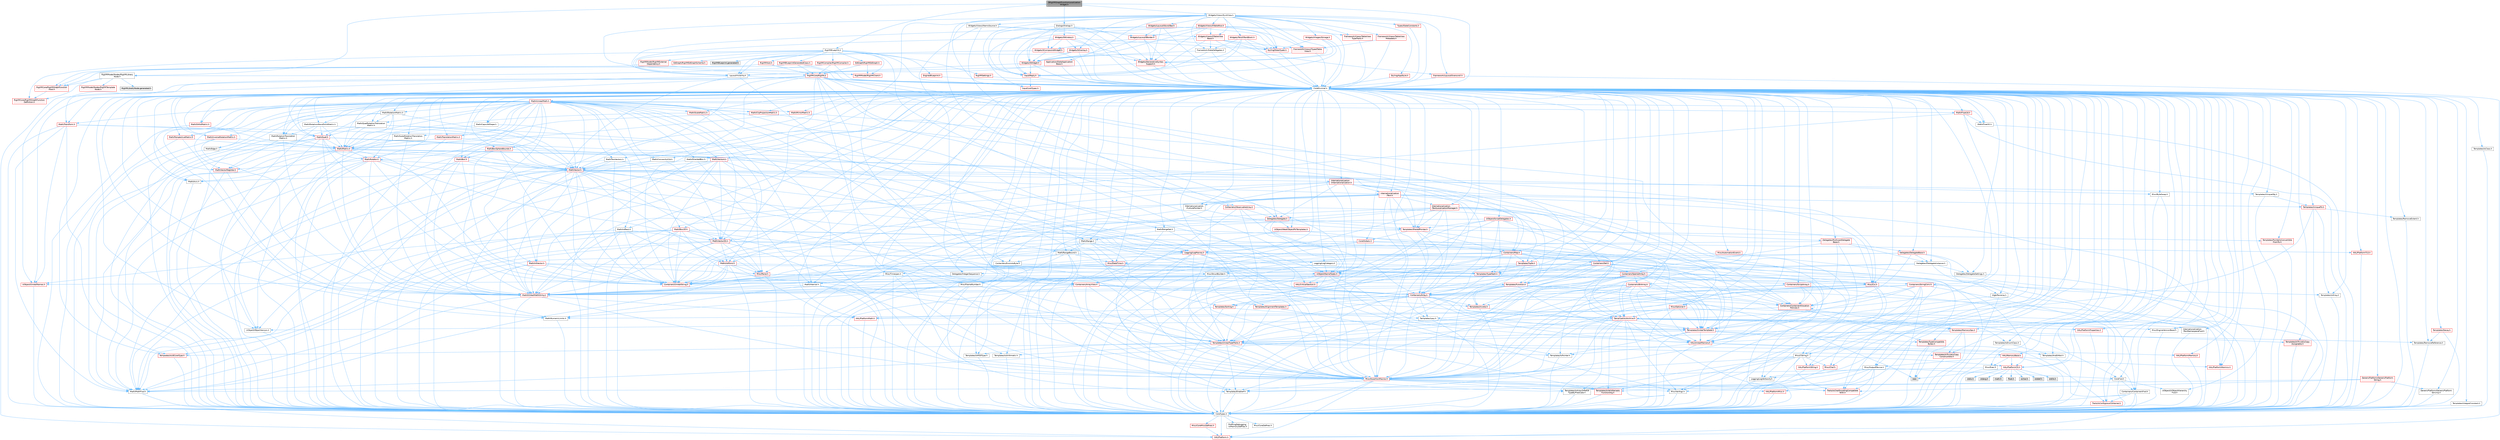 digraph "SRigVMGraphFunctionLocalizationWidget.h"
{
 // INTERACTIVE_SVG=YES
 // LATEX_PDF_SIZE
  bgcolor="transparent";
  edge [fontname=Helvetica,fontsize=10,labelfontname=Helvetica,labelfontsize=10];
  node [fontname=Helvetica,fontsize=10,shape=box,height=0.2,width=0.4];
  Node1 [id="Node000001",label="SRigVMGraphFunctionLocalization\lWidget.h",height=0.2,width=0.4,color="gray40", fillcolor="grey60", style="filled", fontcolor="black",tooltip=" "];
  Node1 -> Node2 [id="edge1_Node000001_Node000002",color="steelblue1",style="solid",tooltip=" "];
  Node2 [id="Node000002",label="CoreMinimal.h",height=0.2,width=0.4,color="grey40", fillcolor="white", style="filled",URL="$d7/d67/CoreMinimal_8h.html",tooltip=" "];
  Node2 -> Node3 [id="edge2_Node000002_Node000003",color="steelblue1",style="solid",tooltip=" "];
  Node3 [id="Node000003",label="CoreTypes.h",height=0.2,width=0.4,color="grey40", fillcolor="white", style="filled",URL="$dc/dec/CoreTypes_8h.html",tooltip=" "];
  Node3 -> Node4 [id="edge3_Node000003_Node000004",color="steelblue1",style="solid",tooltip=" "];
  Node4 [id="Node000004",label="HAL/Platform.h",height=0.2,width=0.4,color="red", fillcolor="#FFF0F0", style="filled",URL="$d9/dd0/Platform_8h.html",tooltip=" "];
  Node3 -> Node14 [id="edge4_Node000003_Node000014",color="steelblue1",style="solid",tooltip=" "];
  Node14 [id="Node000014",label="ProfilingDebugging\l/UMemoryDefines.h",height=0.2,width=0.4,color="grey40", fillcolor="white", style="filled",URL="$d2/da2/UMemoryDefines_8h.html",tooltip=" "];
  Node3 -> Node15 [id="edge5_Node000003_Node000015",color="steelblue1",style="solid",tooltip=" "];
  Node15 [id="Node000015",label="Misc/CoreMiscDefines.h",height=0.2,width=0.4,color="red", fillcolor="#FFF0F0", style="filled",URL="$da/d38/CoreMiscDefines_8h.html",tooltip=" "];
  Node15 -> Node4 [id="edge6_Node000015_Node000004",color="steelblue1",style="solid",tooltip=" "];
  Node3 -> Node16 [id="edge7_Node000003_Node000016",color="steelblue1",style="solid",tooltip=" "];
  Node16 [id="Node000016",label="Misc/CoreDefines.h",height=0.2,width=0.4,color="grey40", fillcolor="white", style="filled",URL="$d3/dd2/CoreDefines_8h.html",tooltip=" "];
  Node2 -> Node17 [id="edge8_Node000002_Node000017",color="steelblue1",style="solid",tooltip=" "];
  Node17 [id="Node000017",label="CoreFwd.h",height=0.2,width=0.4,color="grey40", fillcolor="white", style="filled",URL="$d1/d1e/CoreFwd_8h.html",tooltip=" "];
  Node17 -> Node3 [id="edge9_Node000017_Node000003",color="steelblue1",style="solid",tooltip=" "];
  Node17 -> Node18 [id="edge10_Node000017_Node000018",color="steelblue1",style="solid",tooltip=" "];
  Node18 [id="Node000018",label="Containers/ContainersFwd.h",height=0.2,width=0.4,color="grey40", fillcolor="white", style="filled",URL="$d4/d0a/ContainersFwd_8h.html",tooltip=" "];
  Node18 -> Node4 [id="edge11_Node000018_Node000004",color="steelblue1",style="solid",tooltip=" "];
  Node18 -> Node3 [id="edge12_Node000018_Node000003",color="steelblue1",style="solid",tooltip=" "];
  Node18 -> Node19 [id="edge13_Node000018_Node000019",color="steelblue1",style="solid",tooltip=" "];
  Node19 [id="Node000019",label="Traits/IsContiguousContainer.h",height=0.2,width=0.4,color="red", fillcolor="#FFF0F0", style="filled",URL="$d5/d3c/IsContiguousContainer_8h.html",tooltip=" "];
  Node19 -> Node3 [id="edge14_Node000019_Node000003",color="steelblue1",style="solid",tooltip=" "];
  Node17 -> Node22 [id="edge15_Node000017_Node000022",color="steelblue1",style="solid",tooltip=" "];
  Node22 [id="Node000022",label="Math/MathFwd.h",height=0.2,width=0.4,color="grey40", fillcolor="white", style="filled",URL="$d2/d10/MathFwd_8h.html",tooltip=" "];
  Node22 -> Node4 [id="edge16_Node000022_Node000004",color="steelblue1",style="solid",tooltip=" "];
  Node17 -> Node23 [id="edge17_Node000017_Node000023",color="steelblue1",style="solid",tooltip=" "];
  Node23 [id="Node000023",label="UObject/UObjectHierarchy\lFwd.h",height=0.2,width=0.4,color="grey40", fillcolor="white", style="filled",URL="$d3/d13/UObjectHierarchyFwd_8h.html",tooltip=" "];
  Node2 -> Node23 [id="edge18_Node000002_Node000023",color="steelblue1",style="solid",tooltip=" "];
  Node2 -> Node18 [id="edge19_Node000002_Node000018",color="steelblue1",style="solid",tooltip=" "];
  Node2 -> Node24 [id="edge20_Node000002_Node000024",color="steelblue1",style="solid",tooltip=" "];
  Node24 [id="Node000024",label="Misc/VarArgs.h",height=0.2,width=0.4,color="grey40", fillcolor="white", style="filled",URL="$d5/d6f/VarArgs_8h.html",tooltip=" "];
  Node24 -> Node3 [id="edge21_Node000024_Node000003",color="steelblue1",style="solid",tooltip=" "];
  Node2 -> Node25 [id="edge22_Node000002_Node000025",color="steelblue1",style="solid",tooltip=" "];
  Node25 [id="Node000025",label="Logging/LogVerbosity.h",height=0.2,width=0.4,color="grey40", fillcolor="white", style="filled",URL="$d2/d8f/LogVerbosity_8h.html",tooltip=" "];
  Node25 -> Node3 [id="edge23_Node000025_Node000003",color="steelblue1",style="solid",tooltip=" "];
  Node2 -> Node26 [id="edge24_Node000002_Node000026",color="steelblue1",style="solid",tooltip=" "];
  Node26 [id="Node000026",label="Misc/OutputDevice.h",height=0.2,width=0.4,color="grey40", fillcolor="white", style="filled",URL="$d7/d32/OutputDevice_8h.html",tooltip=" "];
  Node26 -> Node17 [id="edge25_Node000026_Node000017",color="steelblue1",style="solid",tooltip=" "];
  Node26 -> Node3 [id="edge26_Node000026_Node000003",color="steelblue1",style="solid",tooltip=" "];
  Node26 -> Node25 [id="edge27_Node000026_Node000025",color="steelblue1",style="solid",tooltip=" "];
  Node26 -> Node24 [id="edge28_Node000026_Node000024",color="steelblue1",style="solid",tooltip=" "];
  Node26 -> Node27 [id="edge29_Node000026_Node000027",color="steelblue1",style="solid",tooltip=" "];
  Node27 [id="Node000027",label="Templates/IsArrayOrRefOf\lTypeByPredicate.h",height=0.2,width=0.4,color="grey40", fillcolor="white", style="filled",URL="$d6/da1/IsArrayOrRefOfTypeByPredicate_8h.html",tooltip=" "];
  Node27 -> Node3 [id="edge30_Node000027_Node000003",color="steelblue1",style="solid",tooltip=" "];
  Node26 -> Node28 [id="edge31_Node000026_Node000028",color="steelblue1",style="solid",tooltip=" "];
  Node28 [id="Node000028",label="Templates/IsValidVariadic\lFunctionArg.h",height=0.2,width=0.4,color="red", fillcolor="#FFF0F0", style="filled",URL="$d0/dc8/IsValidVariadicFunctionArg_8h.html",tooltip=" "];
  Node28 -> Node3 [id="edge32_Node000028_Node000003",color="steelblue1",style="solid",tooltip=" "];
  Node26 -> Node30 [id="edge33_Node000026_Node000030",color="steelblue1",style="solid",tooltip=" "];
  Node30 [id="Node000030",label="Traits/IsCharEncodingCompatible\lWith.h",height=0.2,width=0.4,color="red", fillcolor="#FFF0F0", style="filled",URL="$df/dd1/IsCharEncodingCompatibleWith_8h.html",tooltip=" "];
  Node2 -> Node32 [id="edge34_Node000002_Node000032",color="steelblue1",style="solid",tooltip=" "];
  Node32 [id="Node000032",label="HAL/PlatformCrt.h",height=0.2,width=0.4,color="red", fillcolor="#FFF0F0", style="filled",URL="$d8/d75/PlatformCrt_8h.html",tooltip=" "];
  Node32 -> Node33 [id="edge35_Node000032_Node000033",color="steelblue1",style="solid",tooltip=" "];
  Node33 [id="Node000033",label="new",height=0.2,width=0.4,color="grey60", fillcolor="#E0E0E0", style="filled",tooltip=" "];
  Node32 -> Node34 [id="edge36_Node000032_Node000034",color="steelblue1",style="solid",tooltip=" "];
  Node34 [id="Node000034",label="wchar.h",height=0.2,width=0.4,color="grey60", fillcolor="#E0E0E0", style="filled",tooltip=" "];
  Node32 -> Node35 [id="edge37_Node000032_Node000035",color="steelblue1",style="solid",tooltip=" "];
  Node35 [id="Node000035",label="stddef.h",height=0.2,width=0.4,color="grey60", fillcolor="#E0E0E0", style="filled",tooltip=" "];
  Node32 -> Node36 [id="edge38_Node000032_Node000036",color="steelblue1",style="solid",tooltip=" "];
  Node36 [id="Node000036",label="stdlib.h",height=0.2,width=0.4,color="grey60", fillcolor="#E0E0E0", style="filled",tooltip=" "];
  Node32 -> Node37 [id="edge39_Node000032_Node000037",color="steelblue1",style="solid",tooltip=" "];
  Node37 [id="Node000037",label="stdio.h",height=0.2,width=0.4,color="grey60", fillcolor="#E0E0E0", style="filled",tooltip=" "];
  Node32 -> Node38 [id="edge40_Node000032_Node000038",color="steelblue1",style="solid",tooltip=" "];
  Node38 [id="Node000038",label="stdarg.h",height=0.2,width=0.4,color="grey60", fillcolor="#E0E0E0", style="filled",tooltip=" "];
  Node32 -> Node39 [id="edge41_Node000032_Node000039",color="steelblue1",style="solid",tooltip=" "];
  Node39 [id="Node000039",label="math.h",height=0.2,width=0.4,color="grey60", fillcolor="#E0E0E0", style="filled",tooltip=" "];
  Node32 -> Node40 [id="edge42_Node000032_Node000040",color="steelblue1",style="solid",tooltip=" "];
  Node40 [id="Node000040",label="float.h",height=0.2,width=0.4,color="grey60", fillcolor="#E0E0E0", style="filled",tooltip=" "];
  Node2 -> Node42 [id="edge43_Node000002_Node000042",color="steelblue1",style="solid",tooltip=" "];
  Node42 [id="Node000042",label="HAL/PlatformMisc.h",height=0.2,width=0.4,color="red", fillcolor="#FFF0F0", style="filled",URL="$d0/df5/PlatformMisc_8h.html",tooltip=" "];
  Node42 -> Node3 [id="edge44_Node000042_Node000003",color="steelblue1",style="solid",tooltip=" "];
  Node2 -> Node61 [id="edge45_Node000002_Node000061",color="steelblue1",style="solid",tooltip=" "];
  Node61 [id="Node000061",label="Misc/AssertionMacros.h",height=0.2,width=0.4,color="red", fillcolor="#FFF0F0", style="filled",URL="$d0/dfa/AssertionMacros_8h.html",tooltip=" "];
  Node61 -> Node3 [id="edge46_Node000061_Node000003",color="steelblue1",style="solid",tooltip=" "];
  Node61 -> Node4 [id="edge47_Node000061_Node000004",color="steelblue1",style="solid",tooltip=" "];
  Node61 -> Node42 [id="edge48_Node000061_Node000042",color="steelblue1",style="solid",tooltip=" "];
  Node61 -> Node62 [id="edge49_Node000061_Node000062",color="steelblue1",style="solid",tooltip=" "];
  Node62 [id="Node000062",label="Templates/EnableIf.h",height=0.2,width=0.4,color="grey40", fillcolor="white", style="filled",URL="$d7/d60/EnableIf_8h.html",tooltip=" "];
  Node62 -> Node3 [id="edge50_Node000062_Node000003",color="steelblue1",style="solid",tooltip=" "];
  Node61 -> Node27 [id="edge51_Node000061_Node000027",color="steelblue1",style="solid",tooltip=" "];
  Node61 -> Node28 [id="edge52_Node000061_Node000028",color="steelblue1",style="solid",tooltip=" "];
  Node61 -> Node30 [id="edge53_Node000061_Node000030",color="steelblue1",style="solid",tooltip=" "];
  Node61 -> Node24 [id="edge54_Node000061_Node000024",color="steelblue1",style="solid",tooltip=" "];
  Node2 -> Node70 [id="edge55_Node000002_Node000070",color="steelblue1",style="solid",tooltip=" "];
  Node70 [id="Node000070",label="Templates/IsPointer.h",height=0.2,width=0.4,color="grey40", fillcolor="white", style="filled",URL="$d7/d05/IsPointer_8h.html",tooltip=" "];
  Node70 -> Node3 [id="edge56_Node000070_Node000003",color="steelblue1",style="solid",tooltip=" "];
  Node2 -> Node71 [id="edge57_Node000002_Node000071",color="steelblue1",style="solid",tooltip=" "];
  Node71 [id="Node000071",label="HAL/PlatformMemory.h",height=0.2,width=0.4,color="red", fillcolor="#FFF0F0", style="filled",URL="$de/d68/PlatformMemory_8h.html",tooltip=" "];
  Node71 -> Node3 [id="edge58_Node000071_Node000003",color="steelblue1",style="solid",tooltip=" "];
  Node2 -> Node54 [id="edge59_Node000002_Node000054",color="steelblue1",style="solid",tooltip=" "];
  Node54 [id="Node000054",label="HAL/PlatformAtomics.h",height=0.2,width=0.4,color="red", fillcolor="#FFF0F0", style="filled",URL="$d3/d36/PlatformAtomics_8h.html",tooltip=" "];
  Node54 -> Node3 [id="edge60_Node000054_Node000003",color="steelblue1",style="solid",tooltip=" "];
  Node2 -> Node76 [id="edge61_Node000002_Node000076",color="steelblue1",style="solid",tooltip=" "];
  Node76 [id="Node000076",label="Misc/Exec.h",height=0.2,width=0.4,color="grey40", fillcolor="white", style="filled",URL="$de/ddb/Exec_8h.html",tooltip=" "];
  Node76 -> Node3 [id="edge62_Node000076_Node000003",color="steelblue1",style="solid",tooltip=" "];
  Node76 -> Node61 [id="edge63_Node000076_Node000061",color="steelblue1",style="solid",tooltip=" "];
  Node2 -> Node77 [id="edge64_Node000002_Node000077",color="steelblue1",style="solid",tooltip=" "];
  Node77 [id="Node000077",label="HAL/MemoryBase.h",height=0.2,width=0.4,color="red", fillcolor="#FFF0F0", style="filled",URL="$d6/d9f/MemoryBase_8h.html",tooltip=" "];
  Node77 -> Node3 [id="edge65_Node000077_Node000003",color="steelblue1",style="solid",tooltip=" "];
  Node77 -> Node54 [id="edge66_Node000077_Node000054",color="steelblue1",style="solid",tooltip=" "];
  Node77 -> Node32 [id="edge67_Node000077_Node000032",color="steelblue1",style="solid",tooltip=" "];
  Node77 -> Node76 [id="edge68_Node000077_Node000076",color="steelblue1",style="solid",tooltip=" "];
  Node77 -> Node26 [id="edge69_Node000077_Node000026",color="steelblue1",style="solid",tooltip=" "];
  Node2 -> Node87 [id="edge70_Node000002_Node000087",color="steelblue1",style="solid",tooltip=" "];
  Node87 [id="Node000087",label="HAL/UnrealMemory.h",height=0.2,width=0.4,color="red", fillcolor="#FFF0F0", style="filled",URL="$d9/d96/UnrealMemory_8h.html",tooltip=" "];
  Node87 -> Node3 [id="edge71_Node000087_Node000003",color="steelblue1",style="solid",tooltip=" "];
  Node87 -> Node77 [id="edge72_Node000087_Node000077",color="steelblue1",style="solid",tooltip=" "];
  Node87 -> Node71 [id="edge73_Node000087_Node000071",color="steelblue1",style="solid",tooltip=" "];
  Node87 -> Node70 [id="edge74_Node000087_Node000070",color="steelblue1",style="solid",tooltip=" "];
  Node2 -> Node89 [id="edge75_Node000002_Node000089",color="steelblue1",style="solid",tooltip=" "];
  Node89 [id="Node000089",label="Templates/IsArithmetic.h",height=0.2,width=0.4,color="grey40", fillcolor="white", style="filled",URL="$d2/d5d/IsArithmetic_8h.html",tooltip=" "];
  Node89 -> Node3 [id="edge76_Node000089_Node000003",color="steelblue1",style="solid",tooltip=" "];
  Node2 -> Node83 [id="edge77_Node000002_Node000083",color="steelblue1",style="solid",tooltip=" "];
  Node83 [id="Node000083",label="Templates/AndOrNot.h",height=0.2,width=0.4,color="grey40", fillcolor="white", style="filled",URL="$db/d0a/AndOrNot_8h.html",tooltip=" "];
  Node83 -> Node3 [id="edge78_Node000083_Node000003",color="steelblue1",style="solid",tooltip=" "];
  Node2 -> Node90 [id="edge79_Node000002_Node000090",color="steelblue1",style="solid",tooltip=" "];
  Node90 [id="Node000090",label="Templates/IsPODType.h",height=0.2,width=0.4,color="grey40", fillcolor="white", style="filled",URL="$d7/db1/IsPODType_8h.html",tooltip=" "];
  Node90 -> Node3 [id="edge80_Node000090_Node000003",color="steelblue1",style="solid",tooltip=" "];
  Node2 -> Node91 [id="edge81_Node000002_Node000091",color="steelblue1",style="solid",tooltip=" "];
  Node91 [id="Node000091",label="Templates/IsUECoreType.h",height=0.2,width=0.4,color="red", fillcolor="#FFF0F0", style="filled",URL="$d1/db8/IsUECoreType_8h.html",tooltip=" "];
  Node91 -> Node3 [id="edge82_Node000091_Node000003",color="steelblue1",style="solid",tooltip=" "];
  Node2 -> Node84 [id="edge83_Node000002_Node000084",color="steelblue1",style="solid",tooltip=" "];
  Node84 [id="Node000084",label="Templates/IsTriviallyCopy\lConstructible.h",height=0.2,width=0.4,color="red", fillcolor="#FFF0F0", style="filled",URL="$d3/d78/IsTriviallyCopyConstructible_8h.html",tooltip=" "];
  Node84 -> Node3 [id="edge84_Node000084_Node000003",color="steelblue1",style="solid",tooltip=" "];
  Node2 -> Node92 [id="edge85_Node000002_Node000092",color="steelblue1",style="solid",tooltip=" "];
  Node92 [id="Node000092",label="Templates/UnrealTypeTraits.h",height=0.2,width=0.4,color="red", fillcolor="#FFF0F0", style="filled",URL="$d2/d2d/UnrealTypeTraits_8h.html",tooltip=" "];
  Node92 -> Node3 [id="edge86_Node000092_Node000003",color="steelblue1",style="solid",tooltip=" "];
  Node92 -> Node70 [id="edge87_Node000092_Node000070",color="steelblue1",style="solid",tooltip=" "];
  Node92 -> Node61 [id="edge88_Node000092_Node000061",color="steelblue1",style="solid",tooltip=" "];
  Node92 -> Node83 [id="edge89_Node000092_Node000083",color="steelblue1",style="solid",tooltip=" "];
  Node92 -> Node62 [id="edge90_Node000092_Node000062",color="steelblue1",style="solid",tooltip=" "];
  Node92 -> Node89 [id="edge91_Node000092_Node000089",color="steelblue1",style="solid",tooltip=" "];
  Node92 -> Node90 [id="edge92_Node000092_Node000090",color="steelblue1",style="solid",tooltip=" "];
  Node92 -> Node91 [id="edge93_Node000092_Node000091",color="steelblue1",style="solid",tooltip=" "];
  Node92 -> Node84 [id="edge94_Node000092_Node000084",color="steelblue1",style="solid",tooltip=" "];
  Node2 -> Node62 [id="edge95_Node000002_Node000062",color="steelblue1",style="solid",tooltip=" "];
  Node2 -> Node94 [id="edge96_Node000002_Node000094",color="steelblue1",style="solid",tooltip=" "];
  Node94 [id="Node000094",label="Templates/RemoveReference.h",height=0.2,width=0.4,color="grey40", fillcolor="white", style="filled",URL="$da/dbe/RemoveReference_8h.html",tooltip=" "];
  Node94 -> Node3 [id="edge97_Node000094_Node000003",color="steelblue1",style="solid",tooltip=" "];
  Node2 -> Node95 [id="edge98_Node000002_Node000095",color="steelblue1",style="solid",tooltip=" "];
  Node95 [id="Node000095",label="Templates/IntegralConstant.h",height=0.2,width=0.4,color="grey40", fillcolor="white", style="filled",URL="$db/d1b/IntegralConstant_8h.html",tooltip=" "];
  Node95 -> Node3 [id="edge99_Node000095_Node000003",color="steelblue1",style="solid",tooltip=" "];
  Node2 -> Node96 [id="edge100_Node000002_Node000096",color="steelblue1",style="solid",tooltip=" "];
  Node96 [id="Node000096",label="Templates/IsClass.h",height=0.2,width=0.4,color="grey40", fillcolor="white", style="filled",URL="$db/dcb/IsClass_8h.html",tooltip=" "];
  Node96 -> Node3 [id="edge101_Node000096_Node000003",color="steelblue1",style="solid",tooltip=" "];
  Node2 -> Node97 [id="edge102_Node000002_Node000097",color="steelblue1",style="solid",tooltip=" "];
  Node97 [id="Node000097",label="Templates/TypeCompatible\lBytes.h",height=0.2,width=0.4,color="red", fillcolor="#FFF0F0", style="filled",URL="$df/d0a/TypeCompatibleBytes_8h.html",tooltip=" "];
  Node97 -> Node3 [id="edge103_Node000097_Node000003",color="steelblue1",style="solid",tooltip=" "];
  Node97 -> Node33 [id="edge104_Node000097_Node000033",color="steelblue1",style="solid",tooltip=" "];
  Node2 -> Node19 [id="edge105_Node000002_Node000019",color="steelblue1",style="solid",tooltip=" "];
  Node2 -> Node98 [id="edge106_Node000002_Node000098",color="steelblue1",style="solid",tooltip=" "];
  Node98 [id="Node000098",label="Templates/UnrealTemplate.h",height=0.2,width=0.4,color="red", fillcolor="#FFF0F0", style="filled",URL="$d4/d24/UnrealTemplate_8h.html",tooltip=" "];
  Node98 -> Node3 [id="edge107_Node000098_Node000003",color="steelblue1",style="solid",tooltip=" "];
  Node98 -> Node70 [id="edge108_Node000098_Node000070",color="steelblue1",style="solid",tooltip=" "];
  Node98 -> Node87 [id="edge109_Node000098_Node000087",color="steelblue1",style="solid",tooltip=" "];
  Node98 -> Node92 [id="edge110_Node000098_Node000092",color="steelblue1",style="solid",tooltip=" "];
  Node98 -> Node94 [id="edge111_Node000098_Node000094",color="steelblue1",style="solid",tooltip=" "];
  Node98 -> Node97 [id="edge112_Node000098_Node000097",color="steelblue1",style="solid",tooltip=" "];
  Node98 -> Node19 [id="edge113_Node000098_Node000019",color="steelblue1",style="solid",tooltip=" "];
  Node2 -> Node47 [id="edge114_Node000002_Node000047",color="steelblue1",style="solid",tooltip=" "];
  Node47 [id="Node000047",label="Math/NumericLimits.h",height=0.2,width=0.4,color="grey40", fillcolor="white", style="filled",URL="$df/d1b/NumericLimits_8h.html",tooltip=" "];
  Node47 -> Node3 [id="edge115_Node000047_Node000003",color="steelblue1",style="solid",tooltip=" "];
  Node2 -> Node102 [id="edge116_Node000002_Node000102",color="steelblue1",style="solid",tooltip=" "];
  Node102 [id="Node000102",label="HAL/PlatformMath.h",height=0.2,width=0.4,color="red", fillcolor="#FFF0F0", style="filled",URL="$dc/d53/PlatformMath_8h.html",tooltip=" "];
  Node102 -> Node3 [id="edge117_Node000102_Node000003",color="steelblue1",style="solid",tooltip=" "];
  Node2 -> Node85 [id="edge118_Node000002_Node000085",color="steelblue1",style="solid",tooltip=" "];
  Node85 [id="Node000085",label="Templates/IsTriviallyCopy\lAssignable.h",height=0.2,width=0.4,color="red", fillcolor="#FFF0F0", style="filled",URL="$d2/df2/IsTriviallyCopyAssignable_8h.html",tooltip=" "];
  Node85 -> Node3 [id="edge119_Node000085_Node000003",color="steelblue1",style="solid",tooltip=" "];
  Node2 -> Node110 [id="edge120_Node000002_Node000110",color="steelblue1",style="solid",tooltip=" "];
  Node110 [id="Node000110",label="Templates/MemoryOps.h",height=0.2,width=0.4,color="red", fillcolor="#FFF0F0", style="filled",URL="$db/dea/MemoryOps_8h.html",tooltip=" "];
  Node110 -> Node3 [id="edge121_Node000110_Node000003",color="steelblue1",style="solid",tooltip=" "];
  Node110 -> Node87 [id="edge122_Node000110_Node000087",color="steelblue1",style="solid",tooltip=" "];
  Node110 -> Node85 [id="edge123_Node000110_Node000085",color="steelblue1",style="solid",tooltip=" "];
  Node110 -> Node84 [id="edge124_Node000110_Node000084",color="steelblue1",style="solid",tooltip=" "];
  Node110 -> Node92 [id="edge125_Node000110_Node000092",color="steelblue1",style="solid",tooltip=" "];
  Node110 -> Node33 [id="edge126_Node000110_Node000033",color="steelblue1",style="solid",tooltip=" "];
  Node2 -> Node111 [id="edge127_Node000002_Node000111",color="steelblue1",style="solid",tooltip=" "];
  Node111 [id="Node000111",label="Containers/ContainerAllocation\lPolicies.h",height=0.2,width=0.4,color="red", fillcolor="#FFF0F0", style="filled",URL="$d7/dff/ContainerAllocationPolicies_8h.html",tooltip=" "];
  Node111 -> Node3 [id="edge128_Node000111_Node000003",color="steelblue1",style="solid",tooltip=" "];
  Node111 -> Node111 [id="edge129_Node000111_Node000111",color="steelblue1",style="solid",tooltip=" "];
  Node111 -> Node102 [id="edge130_Node000111_Node000102",color="steelblue1",style="solid",tooltip=" "];
  Node111 -> Node87 [id="edge131_Node000111_Node000087",color="steelblue1",style="solid",tooltip=" "];
  Node111 -> Node47 [id="edge132_Node000111_Node000047",color="steelblue1",style="solid",tooltip=" "];
  Node111 -> Node61 [id="edge133_Node000111_Node000061",color="steelblue1",style="solid",tooltip=" "];
  Node111 -> Node110 [id="edge134_Node000111_Node000110",color="steelblue1",style="solid",tooltip=" "];
  Node111 -> Node97 [id="edge135_Node000111_Node000097",color="steelblue1",style="solid",tooltip=" "];
  Node2 -> Node114 [id="edge136_Node000002_Node000114",color="steelblue1",style="solid",tooltip=" "];
  Node114 [id="Node000114",label="Templates/IsEnumClass.h",height=0.2,width=0.4,color="grey40", fillcolor="white", style="filled",URL="$d7/d15/IsEnumClass_8h.html",tooltip=" "];
  Node114 -> Node3 [id="edge137_Node000114_Node000003",color="steelblue1",style="solid",tooltip=" "];
  Node114 -> Node83 [id="edge138_Node000114_Node000083",color="steelblue1",style="solid",tooltip=" "];
  Node2 -> Node115 [id="edge139_Node000002_Node000115",color="steelblue1",style="solid",tooltip=" "];
  Node115 [id="Node000115",label="HAL/PlatformProperties.h",height=0.2,width=0.4,color="red", fillcolor="#FFF0F0", style="filled",URL="$d9/db0/PlatformProperties_8h.html",tooltip=" "];
  Node115 -> Node3 [id="edge140_Node000115_Node000003",color="steelblue1",style="solid",tooltip=" "];
  Node2 -> Node118 [id="edge141_Node000002_Node000118",color="steelblue1",style="solid",tooltip=" "];
  Node118 [id="Node000118",label="Misc/EngineVersionBase.h",height=0.2,width=0.4,color="grey40", fillcolor="white", style="filled",URL="$d5/d2b/EngineVersionBase_8h.html",tooltip=" "];
  Node118 -> Node3 [id="edge142_Node000118_Node000003",color="steelblue1",style="solid",tooltip=" "];
  Node2 -> Node119 [id="edge143_Node000002_Node000119",color="steelblue1",style="solid",tooltip=" "];
  Node119 [id="Node000119",label="Internationalization\l/TextNamespaceFwd.h",height=0.2,width=0.4,color="grey40", fillcolor="white", style="filled",URL="$d8/d97/TextNamespaceFwd_8h.html",tooltip=" "];
  Node119 -> Node3 [id="edge144_Node000119_Node000003",color="steelblue1",style="solid",tooltip=" "];
  Node2 -> Node120 [id="edge145_Node000002_Node000120",color="steelblue1",style="solid",tooltip=" "];
  Node120 [id="Node000120",label="Serialization/Archive.h",height=0.2,width=0.4,color="red", fillcolor="#FFF0F0", style="filled",URL="$d7/d3b/Archive_8h.html",tooltip=" "];
  Node120 -> Node17 [id="edge146_Node000120_Node000017",color="steelblue1",style="solid",tooltip=" "];
  Node120 -> Node3 [id="edge147_Node000120_Node000003",color="steelblue1",style="solid",tooltip=" "];
  Node120 -> Node115 [id="edge148_Node000120_Node000115",color="steelblue1",style="solid",tooltip=" "];
  Node120 -> Node119 [id="edge149_Node000120_Node000119",color="steelblue1",style="solid",tooltip=" "];
  Node120 -> Node22 [id="edge150_Node000120_Node000022",color="steelblue1",style="solid",tooltip=" "];
  Node120 -> Node61 [id="edge151_Node000120_Node000061",color="steelblue1",style="solid",tooltip=" "];
  Node120 -> Node118 [id="edge152_Node000120_Node000118",color="steelblue1",style="solid",tooltip=" "];
  Node120 -> Node24 [id="edge153_Node000120_Node000024",color="steelblue1",style="solid",tooltip=" "];
  Node120 -> Node62 [id="edge154_Node000120_Node000062",color="steelblue1",style="solid",tooltip=" "];
  Node120 -> Node27 [id="edge155_Node000120_Node000027",color="steelblue1",style="solid",tooltip=" "];
  Node120 -> Node114 [id="edge156_Node000120_Node000114",color="steelblue1",style="solid",tooltip=" "];
  Node120 -> Node28 [id="edge157_Node000120_Node000028",color="steelblue1",style="solid",tooltip=" "];
  Node120 -> Node98 [id="edge158_Node000120_Node000098",color="steelblue1",style="solid",tooltip=" "];
  Node120 -> Node30 [id="edge159_Node000120_Node000030",color="steelblue1",style="solid",tooltip=" "];
  Node120 -> Node123 [id="edge160_Node000120_Node000123",color="steelblue1",style="solid",tooltip=" "];
  Node123 [id="Node000123",label="UObject/ObjectVersion.h",height=0.2,width=0.4,color="grey40", fillcolor="white", style="filled",URL="$da/d63/ObjectVersion_8h.html",tooltip=" "];
  Node123 -> Node3 [id="edge161_Node000123_Node000003",color="steelblue1",style="solid",tooltip=" "];
  Node2 -> Node124 [id="edge162_Node000002_Node000124",color="steelblue1",style="solid",tooltip=" "];
  Node124 [id="Node000124",label="Templates/Less.h",height=0.2,width=0.4,color="grey40", fillcolor="white", style="filled",URL="$de/dc8/Less_8h.html",tooltip=" "];
  Node124 -> Node3 [id="edge163_Node000124_Node000003",color="steelblue1",style="solid",tooltip=" "];
  Node124 -> Node98 [id="edge164_Node000124_Node000098",color="steelblue1",style="solid",tooltip=" "];
  Node2 -> Node125 [id="edge165_Node000002_Node000125",color="steelblue1",style="solid",tooltip=" "];
  Node125 [id="Node000125",label="Templates/Sorting.h",height=0.2,width=0.4,color="red", fillcolor="#FFF0F0", style="filled",URL="$d3/d9e/Sorting_8h.html",tooltip=" "];
  Node125 -> Node3 [id="edge166_Node000125_Node000003",color="steelblue1",style="solid",tooltip=" "];
  Node125 -> Node102 [id="edge167_Node000125_Node000102",color="steelblue1",style="solid",tooltip=" "];
  Node125 -> Node124 [id="edge168_Node000125_Node000124",color="steelblue1",style="solid",tooltip=" "];
  Node2 -> Node136 [id="edge169_Node000002_Node000136",color="steelblue1",style="solid",tooltip=" "];
  Node136 [id="Node000136",label="Misc/Char.h",height=0.2,width=0.4,color="red", fillcolor="#FFF0F0", style="filled",URL="$d0/d58/Char_8h.html",tooltip=" "];
  Node136 -> Node3 [id="edge170_Node000136_Node000003",color="steelblue1",style="solid",tooltip=" "];
  Node2 -> Node139 [id="edge171_Node000002_Node000139",color="steelblue1",style="solid",tooltip=" "];
  Node139 [id="Node000139",label="GenericPlatform/GenericPlatform\lStricmp.h",height=0.2,width=0.4,color="grey40", fillcolor="white", style="filled",URL="$d2/d86/GenericPlatformStricmp_8h.html",tooltip=" "];
  Node139 -> Node3 [id="edge172_Node000139_Node000003",color="steelblue1",style="solid",tooltip=" "];
  Node2 -> Node140 [id="edge173_Node000002_Node000140",color="steelblue1",style="solid",tooltip=" "];
  Node140 [id="Node000140",label="GenericPlatform/GenericPlatform\lString.h",height=0.2,width=0.4,color="red", fillcolor="#FFF0F0", style="filled",URL="$dd/d20/GenericPlatformString_8h.html",tooltip=" "];
  Node140 -> Node3 [id="edge174_Node000140_Node000003",color="steelblue1",style="solid",tooltip=" "];
  Node140 -> Node139 [id="edge175_Node000140_Node000139",color="steelblue1",style="solid",tooltip=" "];
  Node140 -> Node62 [id="edge176_Node000140_Node000062",color="steelblue1",style="solid",tooltip=" "];
  Node140 -> Node30 [id="edge177_Node000140_Node000030",color="steelblue1",style="solid",tooltip=" "];
  Node2 -> Node73 [id="edge178_Node000002_Node000073",color="steelblue1",style="solid",tooltip=" "];
  Node73 [id="Node000073",label="HAL/PlatformString.h",height=0.2,width=0.4,color="red", fillcolor="#FFF0F0", style="filled",URL="$db/db5/PlatformString_8h.html",tooltip=" "];
  Node73 -> Node3 [id="edge179_Node000073_Node000003",color="steelblue1",style="solid",tooltip=" "];
  Node2 -> Node143 [id="edge180_Node000002_Node000143",color="steelblue1",style="solid",tooltip=" "];
  Node143 [id="Node000143",label="Misc/CString.h",height=0.2,width=0.4,color="grey40", fillcolor="white", style="filled",URL="$d2/d49/CString_8h.html",tooltip=" "];
  Node143 -> Node3 [id="edge181_Node000143_Node000003",color="steelblue1",style="solid",tooltip=" "];
  Node143 -> Node32 [id="edge182_Node000143_Node000032",color="steelblue1",style="solid",tooltip=" "];
  Node143 -> Node73 [id="edge183_Node000143_Node000073",color="steelblue1",style="solid",tooltip=" "];
  Node143 -> Node61 [id="edge184_Node000143_Node000061",color="steelblue1",style="solid",tooltip=" "];
  Node143 -> Node136 [id="edge185_Node000143_Node000136",color="steelblue1",style="solid",tooltip=" "];
  Node143 -> Node24 [id="edge186_Node000143_Node000024",color="steelblue1",style="solid",tooltip=" "];
  Node143 -> Node27 [id="edge187_Node000143_Node000027",color="steelblue1",style="solid",tooltip=" "];
  Node143 -> Node28 [id="edge188_Node000143_Node000028",color="steelblue1",style="solid",tooltip=" "];
  Node143 -> Node30 [id="edge189_Node000143_Node000030",color="steelblue1",style="solid",tooltip=" "];
  Node2 -> Node144 [id="edge190_Node000002_Node000144",color="steelblue1",style="solid",tooltip=" "];
  Node144 [id="Node000144",label="Misc/Crc.h",height=0.2,width=0.4,color="red", fillcolor="#FFF0F0", style="filled",URL="$d4/dd2/Crc_8h.html",tooltip=" "];
  Node144 -> Node3 [id="edge191_Node000144_Node000003",color="steelblue1",style="solid",tooltip=" "];
  Node144 -> Node73 [id="edge192_Node000144_Node000073",color="steelblue1",style="solid",tooltip=" "];
  Node144 -> Node61 [id="edge193_Node000144_Node000061",color="steelblue1",style="solid",tooltip=" "];
  Node144 -> Node143 [id="edge194_Node000144_Node000143",color="steelblue1",style="solid",tooltip=" "];
  Node144 -> Node136 [id="edge195_Node000144_Node000136",color="steelblue1",style="solid",tooltip=" "];
  Node144 -> Node92 [id="edge196_Node000144_Node000092",color="steelblue1",style="solid",tooltip=" "];
  Node2 -> Node135 [id="edge197_Node000002_Node000135",color="steelblue1",style="solid",tooltip=" "];
  Node135 [id="Node000135",label="Math/UnrealMathUtility.h",height=0.2,width=0.4,color="red", fillcolor="#FFF0F0", style="filled",URL="$db/db8/UnrealMathUtility_8h.html",tooltip=" "];
  Node135 -> Node3 [id="edge198_Node000135_Node000003",color="steelblue1",style="solid",tooltip=" "];
  Node135 -> Node61 [id="edge199_Node000135_Node000061",color="steelblue1",style="solid",tooltip=" "];
  Node135 -> Node102 [id="edge200_Node000135_Node000102",color="steelblue1",style="solid",tooltip=" "];
  Node135 -> Node22 [id="edge201_Node000135_Node000022",color="steelblue1",style="solid",tooltip=" "];
  Node2 -> Node145 [id="edge202_Node000002_Node000145",color="steelblue1",style="solid",tooltip=" "];
  Node145 [id="Node000145",label="Containers/UnrealString.h",height=0.2,width=0.4,color="red", fillcolor="#FFF0F0", style="filled",URL="$d5/dba/UnrealString_8h.html",tooltip=" "];
  Node2 -> Node149 [id="edge203_Node000002_Node000149",color="steelblue1",style="solid",tooltip=" "];
  Node149 [id="Node000149",label="Containers/Array.h",height=0.2,width=0.4,color="red", fillcolor="#FFF0F0", style="filled",URL="$df/dd0/Array_8h.html",tooltip=" "];
  Node149 -> Node3 [id="edge204_Node000149_Node000003",color="steelblue1",style="solid",tooltip=" "];
  Node149 -> Node61 [id="edge205_Node000149_Node000061",color="steelblue1",style="solid",tooltip=" "];
  Node149 -> Node87 [id="edge206_Node000149_Node000087",color="steelblue1",style="solid",tooltip=" "];
  Node149 -> Node92 [id="edge207_Node000149_Node000092",color="steelblue1",style="solid",tooltip=" "];
  Node149 -> Node98 [id="edge208_Node000149_Node000098",color="steelblue1",style="solid",tooltip=" "];
  Node149 -> Node111 [id="edge209_Node000149_Node000111",color="steelblue1",style="solid",tooltip=" "];
  Node149 -> Node120 [id="edge210_Node000149_Node000120",color="steelblue1",style="solid",tooltip=" "];
  Node149 -> Node128 [id="edge211_Node000149_Node000128",color="steelblue1",style="solid",tooltip=" "];
  Node128 [id="Node000128",label="Templates/Invoke.h",height=0.2,width=0.4,color="red", fillcolor="#FFF0F0", style="filled",URL="$d7/deb/Invoke_8h.html",tooltip=" "];
  Node128 -> Node3 [id="edge212_Node000128_Node000003",color="steelblue1",style="solid",tooltip=" "];
  Node128 -> Node98 [id="edge213_Node000128_Node000098",color="steelblue1",style="solid",tooltip=" "];
  Node149 -> Node124 [id="edge214_Node000149_Node000124",color="steelblue1",style="solid",tooltip=" "];
  Node149 -> Node125 [id="edge215_Node000149_Node000125",color="steelblue1",style="solid",tooltip=" "];
  Node149 -> Node172 [id="edge216_Node000149_Node000172",color="steelblue1",style="solid",tooltip=" "];
  Node172 [id="Node000172",label="Templates/AlignmentTemplates.h",height=0.2,width=0.4,color="red", fillcolor="#FFF0F0", style="filled",URL="$dd/d32/AlignmentTemplates_8h.html",tooltip=" "];
  Node172 -> Node3 [id="edge217_Node000172_Node000003",color="steelblue1",style="solid",tooltip=" "];
  Node172 -> Node70 [id="edge218_Node000172_Node000070",color="steelblue1",style="solid",tooltip=" "];
  Node2 -> Node173 [id="edge219_Node000002_Node000173",color="steelblue1",style="solid",tooltip=" "];
  Node173 [id="Node000173",label="Misc/FrameNumber.h",height=0.2,width=0.4,color="grey40", fillcolor="white", style="filled",URL="$dd/dbd/FrameNumber_8h.html",tooltip=" "];
  Node173 -> Node3 [id="edge220_Node000173_Node000003",color="steelblue1",style="solid",tooltip=" "];
  Node173 -> Node47 [id="edge221_Node000173_Node000047",color="steelblue1",style="solid",tooltip=" "];
  Node173 -> Node135 [id="edge222_Node000173_Node000135",color="steelblue1",style="solid",tooltip=" "];
  Node173 -> Node62 [id="edge223_Node000173_Node000062",color="steelblue1",style="solid",tooltip=" "];
  Node173 -> Node92 [id="edge224_Node000173_Node000092",color="steelblue1",style="solid",tooltip=" "];
  Node2 -> Node174 [id="edge225_Node000002_Node000174",color="steelblue1",style="solid",tooltip=" "];
  Node174 [id="Node000174",label="Misc/Timespan.h",height=0.2,width=0.4,color="grey40", fillcolor="white", style="filled",URL="$da/dd9/Timespan_8h.html",tooltip=" "];
  Node174 -> Node3 [id="edge226_Node000174_Node000003",color="steelblue1",style="solid",tooltip=" "];
  Node174 -> Node175 [id="edge227_Node000174_Node000175",color="steelblue1",style="solid",tooltip=" "];
  Node175 [id="Node000175",label="Math/Interval.h",height=0.2,width=0.4,color="grey40", fillcolor="white", style="filled",URL="$d1/d55/Interval_8h.html",tooltip=" "];
  Node175 -> Node3 [id="edge228_Node000175_Node000003",color="steelblue1",style="solid",tooltip=" "];
  Node175 -> Node89 [id="edge229_Node000175_Node000089",color="steelblue1",style="solid",tooltip=" "];
  Node175 -> Node92 [id="edge230_Node000175_Node000092",color="steelblue1",style="solid",tooltip=" "];
  Node175 -> Node47 [id="edge231_Node000175_Node000047",color="steelblue1",style="solid",tooltip=" "];
  Node175 -> Node135 [id="edge232_Node000175_Node000135",color="steelblue1",style="solid",tooltip=" "];
  Node174 -> Node135 [id="edge233_Node000174_Node000135",color="steelblue1",style="solid",tooltip=" "];
  Node174 -> Node61 [id="edge234_Node000174_Node000061",color="steelblue1",style="solid",tooltip=" "];
  Node2 -> Node176 [id="edge235_Node000002_Node000176",color="steelblue1",style="solid",tooltip=" "];
  Node176 [id="Node000176",label="Containers/StringConv.h",height=0.2,width=0.4,color="red", fillcolor="#FFF0F0", style="filled",URL="$d3/ddf/StringConv_8h.html",tooltip=" "];
  Node176 -> Node3 [id="edge236_Node000176_Node000003",color="steelblue1",style="solid",tooltip=" "];
  Node176 -> Node61 [id="edge237_Node000176_Node000061",color="steelblue1",style="solid",tooltip=" "];
  Node176 -> Node111 [id="edge238_Node000176_Node000111",color="steelblue1",style="solid",tooltip=" "];
  Node176 -> Node149 [id="edge239_Node000176_Node000149",color="steelblue1",style="solid",tooltip=" "];
  Node176 -> Node143 [id="edge240_Node000176_Node000143",color="steelblue1",style="solid",tooltip=" "];
  Node176 -> Node177 [id="edge241_Node000176_Node000177",color="steelblue1",style="solid",tooltip=" "];
  Node177 [id="Node000177",label="Templates/IsArray.h",height=0.2,width=0.4,color="grey40", fillcolor="white", style="filled",URL="$d8/d8d/IsArray_8h.html",tooltip=" "];
  Node177 -> Node3 [id="edge242_Node000177_Node000003",color="steelblue1",style="solid",tooltip=" "];
  Node176 -> Node98 [id="edge243_Node000176_Node000098",color="steelblue1",style="solid",tooltip=" "];
  Node176 -> Node92 [id="edge244_Node000176_Node000092",color="steelblue1",style="solid",tooltip=" "];
  Node176 -> Node30 [id="edge245_Node000176_Node000030",color="steelblue1",style="solid",tooltip=" "];
  Node176 -> Node19 [id="edge246_Node000176_Node000019",color="steelblue1",style="solid",tooltip=" "];
  Node2 -> Node178 [id="edge247_Node000002_Node000178",color="steelblue1",style="solid",tooltip=" "];
  Node178 [id="Node000178",label="UObject/UnrealNames.h",height=0.2,width=0.4,color="red", fillcolor="#FFF0F0", style="filled",URL="$d8/db1/UnrealNames_8h.html",tooltip=" "];
  Node178 -> Node3 [id="edge248_Node000178_Node000003",color="steelblue1",style="solid",tooltip=" "];
  Node2 -> Node180 [id="edge249_Node000002_Node000180",color="steelblue1",style="solid",tooltip=" "];
  Node180 [id="Node000180",label="UObject/NameTypes.h",height=0.2,width=0.4,color="red", fillcolor="#FFF0F0", style="filled",URL="$d6/d35/NameTypes_8h.html",tooltip=" "];
  Node180 -> Node3 [id="edge250_Node000180_Node000003",color="steelblue1",style="solid",tooltip=" "];
  Node180 -> Node61 [id="edge251_Node000180_Node000061",color="steelblue1",style="solid",tooltip=" "];
  Node180 -> Node87 [id="edge252_Node000180_Node000087",color="steelblue1",style="solid",tooltip=" "];
  Node180 -> Node92 [id="edge253_Node000180_Node000092",color="steelblue1",style="solid",tooltip=" "];
  Node180 -> Node98 [id="edge254_Node000180_Node000098",color="steelblue1",style="solid",tooltip=" "];
  Node180 -> Node145 [id="edge255_Node000180_Node000145",color="steelblue1",style="solid",tooltip=" "];
  Node180 -> Node181 [id="edge256_Node000180_Node000181",color="steelblue1",style="solid",tooltip=" "];
  Node181 [id="Node000181",label="HAL/CriticalSection.h",height=0.2,width=0.4,color="red", fillcolor="#FFF0F0", style="filled",URL="$d6/d90/CriticalSection_8h.html",tooltip=" "];
  Node180 -> Node176 [id="edge257_Node000180_Node000176",color="steelblue1",style="solid",tooltip=" "];
  Node180 -> Node178 [id="edge258_Node000180_Node000178",color="steelblue1",style="solid",tooltip=" "];
  Node2 -> Node188 [id="edge259_Node000002_Node000188",color="steelblue1",style="solid",tooltip=" "];
  Node188 [id="Node000188",label="Misc/Parse.h",height=0.2,width=0.4,color="red", fillcolor="#FFF0F0", style="filled",URL="$dc/d71/Parse_8h.html",tooltip=" "];
  Node188 -> Node145 [id="edge260_Node000188_Node000145",color="steelblue1",style="solid",tooltip=" "];
  Node188 -> Node3 [id="edge261_Node000188_Node000003",color="steelblue1",style="solid",tooltip=" "];
  Node188 -> Node32 [id="edge262_Node000188_Node000032",color="steelblue1",style="solid",tooltip=" "];
  Node188 -> Node189 [id="edge263_Node000188_Node000189",color="steelblue1",style="solid",tooltip=" "];
  Node189 [id="Node000189",label="Templates/Function.h",height=0.2,width=0.4,color="red", fillcolor="#FFF0F0", style="filled",URL="$df/df5/Function_8h.html",tooltip=" "];
  Node189 -> Node3 [id="edge264_Node000189_Node000003",color="steelblue1",style="solid",tooltip=" "];
  Node189 -> Node61 [id="edge265_Node000189_Node000061",color="steelblue1",style="solid",tooltip=" "];
  Node189 -> Node87 [id="edge266_Node000189_Node000087",color="steelblue1",style="solid",tooltip=" "];
  Node189 -> Node92 [id="edge267_Node000189_Node000092",color="steelblue1",style="solid",tooltip=" "];
  Node189 -> Node128 [id="edge268_Node000189_Node000128",color="steelblue1",style="solid",tooltip=" "];
  Node189 -> Node98 [id="edge269_Node000189_Node000098",color="steelblue1",style="solid",tooltip=" "];
  Node189 -> Node135 [id="edge270_Node000189_Node000135",color="steelblue1",style="solid",tooltip=" "];
  Node189 -> Node33 [id="edge271_Node000189_Node000033",color="steelblue1",style="solid",tooltip=" "];
  Node2 -> Node172 [id="edge272_Node000002_Node000172",color="steelblue1",style="solid",tooltip=" "];
  Node2 -> Node191 [id="edge273_Node000002_Node000191",color="steelblue1",style="solid",tooltip=" "];
  Node191 [id="Node000191",label="Misc/StructBuilder.h",height=0.2,width=0.4,color="grey40", fillcolor="white", style="filled",URL="$d9/db3/StructBuilder_8h.html",tooltip=" "];
  Node191 -> Node3 [id="edge274_Node000191_Node000003",color="steelblue1",style="solid",tooltip=" "];
  Node191 -> Node135 [id="edge275_Node000191_Node000135",color="steelblue1",style="solid",tooltip=" "];
  Node191 -> Node172 [id="edge276_Node000191_Node000172",color="steelblue1",style="solid",tooltip=" "];
  Node2 -> Node104 [id="edge277_Node000002_Node000104",color="steelblue1",style="solid",tooltip=" "];
  Node104 [id="Node000104",label="Templates/Decay.h",height=0.2,width=0.4,color="red", fillcolor="#FFF0F0", style="filled",URL="$dd/d0f/Decay_8h.html",tooltip=" "];
  Node104 -> Node3 [id="edge278_Node000104_Node000003",color="steelblue1",style="solid",tooltip=" "];
  Node104 -> Node94 [id="edge279_Node000104_Node000094",color="steelblue1",style="solid",tooltip=" "];
  Node2 -> Node192 [id="edge280_Node000002_Node000192",color="steelblue1",style="solid",tooltip=" "];
  Node192 [id="Node000192",label="Templates/PointerIsConvertible\lFromTo.h",height=0.2,width=0.4,color="red", fillcolor="#FFF0F0", style="filled",URL="$d6/d65/PointerIsConvertibleFromTo_8h.html",tooltip=" "];
  Node192 -> Node3 [id="edge281_Node000192_Node000003",color="steelblue1",style="solid",tooltip=" "];
  Node2 -> Node128 [id="edge282_Node000002_Node000128",color="steelblue1",style="solid",tooltip=" "];
  Node2 -> Node189 [id="edge283_Node000002_Node000189",color="steelblue1",style="solid",tooltip=" "];
  Node2 -> Node161 [id="edge284_Node000002_Node000161",color="steelblue1",style="solid",tooltip=" "];
  Node161 [id="Node000161",label="Templates/TypeHash.h",height=0.2,width=0.4,color="red", fillcolor="#FFF0F0", style="filled",URL="$d1/d62/TypeHash_8h.html",tooltip=" "];
  Node161 -> Node3 [id="edge285_Node000161_Node000003",color="steelblue1",style="solid",tooltip=" "];
  Node161 -> Node144 [id="edge286_Node000161_Node000144",color="steelblue1",style="solid",tooltip=" "];
  Node2 -> Node193 [id="edge287_Node000002_Node000193",color="steelblue1",style="solid",tooltip=" "];
  Node193 [id="Node000193",label="Containers/ScriptArray.h",height=0.2,width=0.4,color="red", fillcolor="#FFF0F0", style="filled",URL="$dc/daf/ScriptArray_8h.html",tooltip=" "];
  Node193 -> Node3 [id="edge288_Node000193_Node000003",color="steelblue1",style="solid",tooltip=" "];
  Node193 -> Node61 [id="edge289_Node000193_Node000061",color="steelblue1",style="solid",tooltip=" "];
  Node193 -> Node87 [id="edge290_Node000193_Node000087",color="steelblue1",style="solid",tooltip=" "];
  Node193 -> Node111 [id="edge291_Node000193_Node000111",color="steelblue1",style="solid",tooltip=" "];
  Node193 -> Node149 [id="edge292_Node000193_Node000149",color="steelblue1",style="solid",tooltip=" "];
  Node2 -> Node194 [id="edge293_Node000002_Node000194",color="steelblue1",style="solid",tooltip=" "];
  Node194 [id="Node000194",label="Containers/BitArray.h",height=0.2,width=0.4,color="red", fillcolor="#FFF0F0", style="filled",URL="$d1/de4/BitArray_8h.html",tooltip=" "];
  Node194 -> Node111 [id="edge294_Node000194_Node000111",color="steelblue1",style="solid",tooltip=" "];
  Node194 -> Node3 [id="edge295_Node000194_Node000003",color="steelblue1",style="solid",tooltip=" "];
  Node194 -> Node54 [id="edge296_Node000194_Node000054",color="steelblue1",style="solid",tooltip=" "];
  Node194 -> Node87 [id="edge297_Node000194_Node000087",color="steelblue1",style="solid",tooltip=" "];
  Node194 -> Node135 [id="edge298_Node000194_Node000135",color="steelblue1",style="solid",tooltip=" "];
  Node194 -> Node61 [id="edge299_Node000194_Node000061",color="steelblue1",style="solid",tooltip=" "];
  Node194 -> Node120 [id="edge300_Node000194_Node000120",color="steelblue1",style="solid",tooltip=" "];
  Node194 -> Node62 [id="edge301_Node000194_Node000062",color="steelblue1",style="solid",tooltip=" "];
  Node194 -> Node128 [id="edge302_Node000194_Node000128",color="steelblue1",style="solid",tooltip=" "];
  Node194 -> Node98 [id="edge303_Node000194_Node000098",color="steelblue1",style="solid",tooltip=" "];
  Node194 -> Node92 [id="edge304_Node000194_Node000092",color="steelblue1",style="solid",tooltip=" "];
  Node2 -> Node195 [id="edge305_Node000002_Node000195",color="steelblue1",style="solid",tooltip=" "];
  Node195 [id="Node000195",label="Containers/SparseArray.h",height=0.2,width=0.4,color="red", fillcolor="#FFF0F0", style="filled",URL="$d5/dbf/SparseArray_8h.html",tooltip=" "];
  Node195 -> Node3 [id="edge306_Node000195_Node000003",color="steelblue1",style="solid",tooltip=" "];
  Node195 -> Node61 [id="edge307_Node000195_Node000061",color="steelblue1",style="solid",tooltip=" "];
  Node195 -> Node87 [id="edge308_Node000195_Node000087",color="steelblue1",style="solid",tooltip=" "];
  Node195 -> Node92 [id="edge309_Node000195_Node000092",color="steelblue1",style="solid",tooltip=" "];
  Node195 -> Node98 [id="edge310_Node000195_Node000098",color="steelblue1",style="solid",tooltip=" "];
  Node195 -> Node111 [id="edge311_Node000195_Node000111",color="steelblue1",style="solid",tooltip=" "];
  Node195 -> Node124 [id="edge312_Node000195_Node000124",color="steelblue1",style="solid",tooltip=" "];
  Node195 -> Node149 [id="edge313_Node000195_Node000149",color="steelblue1",style="solid",tooltip=" "];
  Node195 -> Node135 [id="edge314_Node000195_Node000135",color="steelblue1",style="solid",tooltip=" "];
  Node195 -> Node193 [id="edge315_Node000195_Node000193",color="steelblue1",style="solid",tooltip=" "];
  Node195 -> Node194 [id="edge316_Node000195_Node000194",color="steelblue1",style="solid",tooltip=" "];
  Node195 -> Node145 [id="edge317_Node000195_Node000145",color="steelblue1",style="solid",tooltip=" "];
  Node2 -> Node211 [id="edge318_Node000002_Node000211",color="steelblue1",style="solid",tooltip=" "];
  Node211 [id="Node000211",label="Containers/Set.h",height=0.2,width=0.4,color="red", fillcolor="#FFF0F0", style="filled",URL="$d4/d45/Set_8h.html",tooltip=" "];
  Node211 -> Node111 [id="edge319_Node000211_Node000111",color="steelblue1",style="solid",tooltip=" "];
  Node211 -> Node195 [id="edge320_Node000211_Node000195",color="steelblue1",style="solid",tooltip=" "];
  Node211 -> Node18 [id="edge321_Node000211_Node000018",color="steelblue1",style="solid",tooltip=" "];
  Node211 -> Node135 [id="edge322_Node000211_Node000135",color="steelblue1",style="solid",tooltip=" "];
  Node211 -> Node61 [id="edge323_Node000211_Node000061",color="steelblue1",style="solid",tooltip=" "];
  Node211 -> Node191 [id="edge324_Node000211_Node000191",color="steelblue1",style="solid",tooltip=" "];
  Node211 -> Node189 [id="edge325_Node000211_Node000189",color="steelblue1",style="solid",tooltip=" "];
  Node211 -> Node125 [id="edge326_Node000211_Node000125",color="steelblue1",style="solid",tooltip=" "];
  Node211 -> Node161 [id="edge327_Node000211_Node000161",color="steelblue1",style="solid",tooltip=" "];
  Node211 -> Node98 [id="edge328_Node000211_Node000098",color="steelblue1",style="solid",tooltip=" "];
  Node2 -> Node214 [id="edge329_Node000002_Node000214",color="steelblue1",style="solid",tooltip=" "];
  Node214 [id="Node000214",label="Algo/Reverse.h",height=0.2,width=0.4,color="grey40", fillcolor="white", style="filled",URL="$d5/d93/Reverse_8h.html",tooltip=" "];
  Node214 -> Node3 [id="edge330_Node000214_Node000003",color="steelblue1",style="solid",tooltip=" "];
  Node214 -> Node98 [id="edge331_Node000214_Node000098",color="steelblue1",style="solid",tooltip=" "];
  Node2 -> Node215 [id="edge332_Node000002_Node000215",color="steelblue1",style="solid",tooltip=" "];
  Node215 [id="Node000215",label="Containers/Map.h",height=0.2,width=0.4,color="red", fillcolor="#FFF0F0", style="filled",URL="$df/d79/Map_8h.html",tooltip=" "];
  Node215 -> Node3 [id="edge333_Node000215_Node000003",color="steelblue1",style="solid",tooltip=" "];
  Node215 -> Node214 [id="edge334_Node000215_Node000214",color="steelblue1",style="solid",tooltip=" "];
  Node215 -> Node211 [id="edge335_Node000215_Node000211",color="steelblue1",style="solid",tooltip=" "];
  Node215 -> Node145 [id="edge336_Node000215_Node000145",color="steelblue1",style="solid",tooltip=" "];
  Node215 -> Node61 [id="edge337_Node000215_Node000061",color="steelblue1",style="solid",tooltip=" "];
  Node215 -> Node191 [id="edge338_Node000215_Node000191",color="steelblue1",style="solid",tooltip=" "];
  Node215 -> Node189 [id="edge339_Node000215_Node000189",color="steelblue1",style="solid",tooltip=" "];
  Node215 -> Node125 [id="edge340_Node000215_Node000125",color="steelblue1",style="solid",tooltip=" "];
  Node215 -> Node216 [id="edge341_Node000215_Node000216",color="steelblue1",style="solid",tooltip=" "];
  Node216 [id="Node000216",label="Templates/Tuple.h",height=0.2,width=0.4,color="red", fillcolor="#FFF0F0", style="filled",URL="$d2/d4f/Tuple_8h.html",tooltip=" "];
  Node216 -> Node3 [id="edge342_Node000216_Node000003",color="steelblue1",style="solid",tooltip=" "];
  Node216 -> Node98 [id="edge343_Node000216_Node000098",color="steelblue1",style="solid",tooltip=" "];
  Node216 -> Node217 [id="edge344_Node000216_Node000217",color="steelblue1",style="solid",tooltip=" "];
  Node217 [id="Node000217",label="Delegates/IntegerSequence.h",height=0.2,width=0.4,color="grey40", fillcolor="white", style="filled",URL="$d2/dcc/IntegerSequence_8h.html",tooltip=" "];
  Node217 -> Node3 [id="edge345_Node000217_Node000003",color="steelblue1",style="solid",tooltip=" "];
  Node216 -> Node128 [id="edge346_Node000216_Node000128",color="steelblue1",style="solid",tooltip=" "];
  Node216 -> Node161 [id="edge347_Node000216_Node000161",color="steelblue1",style="solid",tooltip=" "];
  Node215 -> Node98 [id="edge348_Node000215_Node000098",color="steelblue1",style="solid",tooltip=" "];
  Node215 -> Node92 [id="edge349_Node000215_Node000092",color="steelblue1",style="solid",tooltip=" "];
  Node2 -> Node219 [id="edge350_Node000002_Node000219",color="steelblue1",style="solid",tooltip=" "];
  Node219 [id="Node000219",label="Math/IntPoint.h",height=0.2,width=0.4,color="red", fillcolor="#FFF0F0", style="filled",URL="$d3/df7/IntPoint_8h.html",tooltip=" "];
  Node219 -> Node3 [id="edge351_Node000219_Node000003",color="steelblue1",style="solid",tooltip=" "];
  Node219 -> Node61 [id="edge352_Node000219_Node000061",color="steelblue1",style="solid",tooltip=" "];
  Node219 -> Node188 [id="edge353_Node000219_Node000188",color="steelblue1",style="solid",tooltip=" "];
  Node219 -> Node22 [id="edge354_Node000219_Node000022",color="steelblue1",style="solid",tooltip=" "];
  Node219 -> Node135 [id="edge355_Node000219_Node000135",color="steelblue1",style="solid",tooltip=" "];
  Node219 -> Node145 [id="edge356_Node000219_Node000145",color="steelblue1",style="solid",tooltip=" "];
  Node219 -> Node161 [id="edge357_Node000219_Node000161",color="steelblue1",style="solid",tooltip=" "];
  Node2 -> Node221 [id="edge358_Node000002_Node000221",color="steelblue1",style="solid",tooltip=" "];
  Node221 [id="Node000221",label="Math/IntVector.h",height=0.2,width=0.4,color="red", fillcolor="#FFF0F0", style="filled",URL="$d7/d44/IntVector_8h.html",tooltip=" "];
  Node221 -> Node3 [id="edge359_Node000221_Node000003",color="steelblue1",style="solid",tooltip=" "];
  Node221 -> Node144 [id="edge360_Node000221_Node000144",color="steelblue1",style="solid",tooltip=" "];
  Node221 -> Node188 [id="edge361_Node000221_Node000188",color="steelblue1",style="solid",tooltip=" "];
  Node221 -> Node22 [id="edge362_Node000221_Node000022",color="steelblue1",style="solid",tooltip=" "];
  Node221 -> Node135 [id="edge363_Node000221_Node000135",color="steelblue1",style="solid",tooltip=" "];
  Node221 -> Node145 [id="edge364_Node000221_Node000145",color="steelblue1",style="solid",tooltip=" "];
  Node2 -> Node222 [id="edge365_Node000002_Node000222",color="steelblue1",style="solid",tooltip=" "];
  Node222 [id="Node000222",label="Logging/LogCategory.h",height=0.2,width=0.4,color="grey40", fillcolor="white", style="filled",URL="$d9/d36/LogCategory_8h.html",tooltip=" "];
  Node222 -> Node3 [id="edge366_Node000222_Node000003",color="steelblue1",style="solid",tooltip=" "];
  Node222 -> Node25 [id="edge367_Node000222_Node000025",color="steelblue1",style="solid",tooltip=" "];
  Node222 -> Node180 [id="edge368_Node000222_Node000180",color="steelblue1",style="solid",tooltip=" "];
  Node2 -> Node223 [id="edge369_Node000002_Node000223",color="steelblue1",style="solid",tooltip=" "];
  Node223 [id="Node000223",label="Logging/LogMacros.h",height=0.2,width=0.4,color="red", fillcolor="#FFF0F0", style="filled",URL="$d0/d16/LogMacros_8h.html",tooltip=" "];
  Node223 -> Node145 [id="edge370_Node000223_Node000145",color="steelblue1",style="solid",tooltip=" "];
  Node223 -> Node3 [id="edge371_Node000223_Node000003",color="steelblue1",style="solid",tooltip=" "];
  Node223 -> Node222 [id="edge372_Node000223_Node000222",color="steelblue1",style="solid",tooltip=" "];
  Node223 -> Node25 [id="edge373_Node000223_Node000025",color="steelblue1",style="solid",tooltip=" "];
  Node223 -> Node61 [id="edge374_Node000223_Node000061",color="steelblue1",style="solid",tooltip=" "];
  Node223 -> Node24 [id="edge375_Node000223_Node000024",color="steelblue1",style="solid",tooltip=" "];
  Node223 -> Node62 [id="edge376_Node000223_Node000062",color="steelblue1",style="solid",tooltip=" "];
  Node223 -> Node27 [id="edge377_Node000223_Node000027",color="steelblue1",style="solid",tooltip=" "];
  Node223 -> Node28 [id="edge378_Node000223_Node000028",color="steelblue1",style="solid",tooltip=" "];
  Node223 -> Node30 [id="edge379_Node000223_Node000030",color="steelblue1",style="solid",tooltip=" "];
  Node2 -> Node226 [id="edge380_Node000002_Node000226",color="steelblue1",style="solid",tooltip=" "];
  Node226 [id="Node000226",label="Math/Vector2D.h",height=0.2,width=0.4,color="red", fillcolor="#FFF0F0", style="filled",URL="$d3/db0/Vector2D_8h.html",tooltip=" "];
  Node226 -> Node3 [id="edge381_Node000226_Node000003",color="steelblue1",style="solid",tooltip=" "];
  Node226 -> Node22 [id="edge382_Node000226_Node000022",color="steelblue1",style="solid",tooltip=" "];
  Node226 -> Node61 [id="edge383_Node000226_Node000061",color="steelblue1",style="solid",tooltip=" "];
  Node226 -> Node144 [id="edge384_Node000226_Node000144",color="steelblue1",style="solid",tooltip=" "];
  Node226 -> Node135 [id="edge385_Node000226_Node000135",color="steelblue1",style="solid",tooltip=" "];
  Node226 -> Node145 [id="edge386_Node000226_Node000145",color="steelblue1",style="solid",tooltip=" "];
  Node226 -> Node188 [id="edge387_Node000226_Node000188",color="steelblue1",style="solid",tooltip=" "];
  Node226 -> Node219 [id="edge388_Node000226_Node000219",color="steelblue1",style="solid",tooltip=" "];
  Node226 -> Node223 [id="edge389_Node000226_Node000223",color="steelblue1",style="solid",tooltip=" "];
  Node2 -> Node230 [id="edge390_Node000002_Node000230",color="steelblue1",style="solid",tooltip=" "];
  Node230 [id="Node000230",label="Math/IntRect.h",height=0.2,width=0.4,color="grey40", fillcolor="white", style="filled",URL="$d7/d53/IntRect_8h.html",tooltip=" "];
  Node230 -> Node3 [id="edge391_Node000230_Node000003",color="steelblue1",style="solid",tooltip=" "];
  Node230 -> Node22 [id="edge392_Node000230_Node000022",color="steelblue1",style="solid",tooltip=" "];
  Node230 -> Node135 [id="edge393_Node000230_Node000135",color="steelblue1",style="solid",tooltip=" "];
  Node230 -> Node145 [id="edge394_Node000230_Node000145",color="steelblue1",style="solid",tooltip=" "];
  Node230 -> Node219 [id="edge395_Node000230_Node000219",color="steelblue1",style="solid",tooltip=" "];
  Node230 -> Node226 [id="edge396_Node000230_Node000226",color="steelblue1",style="solid",tooltip=" "];
  Node2 -> Node231 [id="edge397_Node000002_Node000231",color="steelblue1",style="solid",tooltip=" "];
  Node231 [id="Node000231",label="Misc/ByteSwap.h",height=0.2,width=0.4,color="grey40", fillcolor="white", style="filled",URL="$dc/dd7/ByteSwap_8h.html",tooltip=" "];
  Node231 -> Node3 [id="edge398_Node000231_Node000003",color="steelblue1",style="solid",tooltip=" "];
  Node231 -> Node32 [id="edge399_Node000231_Node000032",color="steelblue1",style="solid",tooltip=" "];
  Node2 -> Node160 [id="edge400_Node000002_Node000160",color="steelblue1",style="solid",tooltip=" "];
  Node160 [id="Node000160",label="Containers/EnumAsByte.h",height=0.2,width=0.4,color="grey40", fillcolor="white", style="filled",URL="$d6/d9a/EnumAsByte_8h.html",tooltip=" "];
  Node160 -> Node3 [id="edge401_Node000160_Node000003",color="steelblue1",style="solid",tooltip=" "];
  Node160 -> Node90 [id="edge402_Node000160_Node000090",color="steelblue1",style="solid",tooltip=" "];
  Node160 -> Node161 [id="edge403_Node000160_Node000161",color="steelblue1",style="solid",tooltip=" "];
  Node2 -> Node232 [id="edge404_Node000002_Node000232",color="steelblue1",style="solid",tooltip=" "];
  Node232 [id="Node000232",label="HAL/PlatformTLS.h",height=0.2,width=0.4,color="red", fillcolor="#FFF0F0", style="filled",URL="$d0/def/PlatformTLS_8h.html",tooltip=" "];
  Node232 -> Node3 [id="edge405_Node000232_Node000003",color="steelblue1",style="solid",tooltip=" "];
  Node2 -> Node235 [id="edge406_Node000002_Node000235",color="steelblue1",style="solid",tooltip=" "];
  Node235 [id="Node000235",label="CoreGlobals.h",height=0.2,width=0.4,color="red", fillcolor="#FFF0F0", style="filled",URL="$d5/d8c/CoreGlobals_8h.html",tooltip=" "];
  Node235 -> Node145 [id="edge407_Node000235_Node000145",color="steelblue1",style="solid",tooltip=" "];
  Node235 -> Node3 [id="edge408_Node000235_Node000003",color="steelblue1",style="solid",tooltip=" "];
  Node235 -> Node232 [id="edge409_Node000235_Node000232",color="steelblue1",style="solid",tooltip=" "];
  Node235 -> Node223 [id="edge410_Node000235_Node000223",color="steelblue1",style="solid",tooltip=" "];
  Node235 -> Node26 [id="edge411_Node000235_Node000026",color="steelblue1",style="solid",tooltip=" "];
  Node235 -> Node180 [id="edge412_Node000235_Node000180",color="steelblue1",style="solid",tooltip=" "];
  Node2 -> Node236 [id="edge413_Node000002_Node000236",color="steelblue1",style="solid",tooltip=" "];
  Node236 [id="Node000236",label="Templates/SharedPointer.h",height=0.2,width=0.4,color="red", fillcolor="#FFF0F0", style="filled",URL="$d2/d17/SharedPointer_8h.html",tooltip=" "];
  Node236 -> Node3 [id="edge414_Node000236_Node000003",color="steelblue1",style="solid",tooltip=" "];
  Node236 -> Node192 [id="edge415_Node000236_Node000192",color="steelblue1",style="solid",tooltip=" "];
  Node236 -> Node61 [id="edge416_Node000236_Node000061",color="steelblue1",style="solid",tooltip=" "];
  Node236 -> Node87 [id="edge417_Node000236_Node000087",color="steelblue1",style="solid",tooltip=" "];
  Node236 -> Node149 [id="edge418_Node000236_Node000149",color="steelblue1",style="solid",tooltip=" "];
  Node236 -> Node215 [id="edge419_Node000236_Node000215",color="steelblue1",style="solid",tooltip=" "];
  Node236 -> Node235 [id="edge420_Node000236_Node000235",color="steelblue1",style="solid",tooltip=" "];
  Node2 -> Node241 [id="edge421_Node000002_Node000241",color="steelblue1",style="solid",tooltip=" "];
  Node241 [id="Node000241",label="Internationalization\l/CulturePointer.h",height=0.2,width=0.4,color="grey40", fillcolor="white", style="filled",URL="$d6/dbe/CulturePointer_8h.html",tooltip=" "];
  Node241 -> Node3 [id="edge422_Node000241_Node000003",color="steelblue1",style="solid",tooltip=" "];
  Node241 -> Node236 [id="edge423_Node000241_Node000236",color="steelblue1",style="solid",tooltip=" "];
  Node2 -> Node242 [id="edge424_Node000002_Node000242",color="steelblue1",style="solid",tooltip=" "];
  Node242 [id="Node000242",label="UObject/WeakObjectPtrTemplates.h",height=0.2,width=0.4,color="red", fillcolor="#FFF0F0", style="filled",URL="$d8/d3b/WeakObjectPtrTemplates_8h.html",tooltip=" "];
  Node242 -> Node3 [id="edge425_Node000242_Node000003",color="steelblue1",style="solid",tooltip=" "];
  Node242 -> Node215 [id="edge426_Node000242_Node000215",color="steelblue1",style="solid",tooltip=" "];
  Node2 -> Node245 [id="edge427_Node000002_Node000245",color="steelblue1",style="solid",tooltip=" "];
  Node245 [id="Node000245",label="Delegates/DelegateSettings.h",height=0.2,width=0.4,color="grey40", fillcolor="white", style="filled",URL="$d0/d97/DelegateSettings_8h.html",tooltip=" "];
  Node245 -> Node3 [id="edge428_Node000245_Node000003",color="steelblue1",style="solid",tooltip=" "];
  Node2 -> Node246 [id="edge429_Node000002_Node000246",color="steelblue1",style="solid",tooltip=" "];
  Node246 [id="Node000246",label="Delegates/IDelegateInstance.h",height=0.2,width=0.4,color="grey40", fillcolor="white", style="filled",URL="$d2/d10/IDelegateInstance_8h.html",tooltip=" "];
  Node246 -> Node3 [id="edge430_Node000246_Node000003",color="steelblue1",style="solid",tooltip=" "];
  Node246 -> Node161 [id="edge431_Node000246_Node000161",color="steelblue1",style="solid",tooltip=" "];
  Node246 -> Node180 [id="edge432_Node000246_Node000180",color="steelblue1",style="solid",tooltip=" "];
  Node246 -> Node245 [id="edge433_Node000246_Node000245",color="steelblue1",style="solid",tooltip=" "];
  Node2 -> Node247 [id="edge434_Node000002_Node000247",color="steelblue1",style="solid",tooltip=" "];
  Node247 [id="Node000247",label="Delegates/DelegateBase.h",height=0.2,width=0.4,color="red", fillcolor="#FFF0F0", style="filled",URL="$da/d67/DelegateBase_8h.html",tooltip=" "];
  Node247 -> Node3 [id="edge435_Node000247_Node000003",color="steelblue1",style="solid",tooltip=" "];
  Node247 -> Node111 [id="edge436_Node000247_Node000111",color="steelblue1",style="solid",tooltip=" "];
  Node247 -> Node135 [id="edge437_Node000247_Node000135",color="steelblue1",style="solid",tooltip=" "];
  Node247 -> Node180 [id="edge438_Node000247_Node000180",color="steelblue1",style="solid",tooltip=" "];
  Node247 -> Node245 [id="edge439_Node000247_Node000245",color="steelblue1",style="solid",tooltip=" "];
  Node247 -> Node246 [id="edge440_Node000247_Node000246",color="steelblue1",style="solid",tooltip=" "];
  Node2 -> Node255 [id="edge441_Node000002_Node000255",color="steelblue1",style="solid",tooltip=" "];
  Node255 [id="Node000255",label="Delegates/MulticastDelegate\lBase.h",height=0.2,width=0.4,color="red", fillcolor="#FFF0F0", style="filled",URL="$db/d16/MulticastDelegateBase_8h.html",tooltip=" "];
  Node255 -> Node3 [id="edge442_Node000255_Node000003",color="steelblue1",style="solid",tooltip=" "];
  Node255 -> Node111 [id="edge443_Node000255_Node000111",color="steelblue1",style="solid",tooltip=" "];
  Node255 -> Node149 [id="edge444_Node000255_Node000149",color="steelblue1",style="solid",tooltip=" "];
  Node255 -> Node135 [id="edge445_Node000255_Node000135",color="steelblue1",style="solid",tooltip=" "];
  Node255 -> Node246 [id="edge446_Node000255_Node000246",color="steelblue1",style="solid",tooltip=" "];
  Node255 -> Node247 [id="edge447_Node000255_Node000247",color="steelblue1",style="solid",tooltip=" "];
  Node2 -> Node217 [id="edge448_Node000002_Node000217",color="steelblue1",style="solid",tooltip=" "];
  Node2 -> Node216 [id="edge449_Node000002_Node000216",color="steelblue1",style="solid",tooltip=" "];
  Node2 -> Node256 [id="edge450_Node000002_Node000256",color="steelblue1",style="solid",tooltip=" "];
  Node256 [id="Node000256",label="UObject/ScriptDelegates.h",height=0.2,width=0.4,color="red", fillcolor="#FFF0F0", style="filled",URL="$de/d81/ScriptDelegates_8h.html",tooltip=" "];
  Node256 -> Node149 [id="edge451_Node000256_Node000149",color="steelblue1",style="solid",tooltip=" "];
  Node256 -> Node111 [id="edge452_Node000256_Node000111",color="steelblue1",style="solid",tooltip=" "];
  Node256 -> Node145 [id="edge453_Node000256_Node000145",color="steelblue1",style="solid",tooltip=" "];
  Node256 -> Node61 [id="edge454_Node000256_Node000061",color="steelblue1",style="solid",tooltip=" "];
  Node256 -> Node236 [id="edge455_Node000256_Node000236",color="steelblue1",style="solid",tooltip=" "];
  Node256 -> Node161 [id="edge456_Node000256_Node000161",color="steelblue1",style="solid",tooltip=" "];
  Node256 -> Node92 [id="edge457_Node000256_Node000092",color="steelblue1",style="solid",tooltip=" "];
  Node256 -> Node180 [id="edge458_Node000256_Node000180",color="steelblue1",style="solid",tooltip=" "];
  Node2 -> Node258 [id="edge459_Node000002_Node000258",color="steelblue1",style="solid",tooltip=" "];
  Node258 [id="Node000258",label="Delegates/Delegate.h",height=0.2,width=0.4,color="red", fillcolor="#FFF0F0", style="filled",URL="$d4/d80/Delegate_8h.html",tooltip=" "];
  Node258 -> Node3 [id="edge460_Node000258_Node000003",color="steelblue1",style="solid",tooltip=" "];
  Node258 -> Node61 [id="edge461_Node000258_Node000061",color="steelblue1",style="solid",tooltip=" "];
  Node258 -> Node180 [id="edge462_Node000258_Node000180",color="steelblue1",style="solid",tooltip=" "];
  Node258 -> Node236 [id="edge463_Node000258_Node000236",color="steelblue1",style="solid",tooltip=" "];
  Node258 -> Node242 [id="edge464_Node000258_Node000242",color="steelblue1",style="solid",tooltip=" "];
  Node258 -> Node255 [id="edge465_Node000258_Node000255",color="steelblue1",style="solid",tooltip=" "];
  Node258 -> Node217 [id="edge466_Node000258_Node000217",color="steelblue1",style="solid",tooltip=" "];
  Node2 -> Node263 [id="edge467_Node000002_Node000263",color="steelblue1",style="solid",tooltip=" "];
  Node263 [id="Node000263",label="Internationalization\l/TextLocalizationManager.h",height=0.2,width=0.4,color="red", fillcolor="#FFF0F0", style="filled",URL="$d5/d2e/TextLocalizationManager_8h.html",tooltip=" "];
  Node263 -> Node149 [id="edge468_Node000263_Node000149",color="steelblue1",style="solid",tooltip=" "];
  Node263 -> Node187 [id="edge469_Node000263_Node000187",color="steelblue1",style="solid",tooltip=" "];
  Node187 [id="Node000187",label="Containers/ArrayView.h",height=0.2,width=0.4,color="red", fillcolor="#FFF0F0", style="filled",URL="$d7/df4/ArrayView_8h.html",tooltip=" "];
  Node187 -> Node3 [id="edge470_Node000187_Node000003",color="steelblue1",style="solid",tooltip=" "];
  Node187 -> Node18 [id="edge471_Node000187_Node000018",color="steelblue1",style="solid",tooltip=" "];
  Node187 -> Node61 [id="edge472_Node000187_Node000061",color="steelblue1",style="solid",tooltip=" "];
  Node187 -> Node128 [id="edge473_Node000187_Node000128",color="steelblue1",style="solid",tooltip=" "];
  Node187 -> Node92 [id="edge474_Node000187_Node000092",color="steelblue1",style="solid",tooltip=" "];
  Node187 -> Node149 [id="edge475_Node000187_Node000149",color="steelblue1",style="solid",tooltip=" "];
  Node187 -> Node135 [id="edge476_Node000187_Node000135",color="steelblue1",style="solid",tooltip=" "];
  Node263 -> Node111 [id="edge477_Node000263_Node000111",color="steelblue1",style="solid",tooltip=" "];
  Node263 -> Node215 [id="edge478_Node000263_Node000215",color="steelblue1",style="solid",tooltip=" "];
  Node263 -> Node211 [id="edge479_Node000263_Node000211",color="steelblue1",style="solid",tooltip=" "];
  Node263 -> Node145 [id="edge480_Node000263_Node000145",color="steelblue1",style="solid",tooltip=" "];
  Node263 -> Node3 [id="edge481_Node000263_Node000003",color="steelblue1",style="solid",tooltip=" "];
  Node263 -> Node258 [id="edge482_Node000263_Node000258",color="steelblue1",style="solid",tooltip=" "];
  Node263 -> Node181 [id="edge483_Node000263_Node000181",color="steelblue1",style="solid",tooltip=" "];
  Node263 -> Node144 [id="edge484_Node000263_Node000144",color="steelblue1",style="solid",tooltip=" "];
  Node263 -> Node189 [id="edge485_Node000263_Node000189",color="steelblue1",style="solid",tooltip=" "];
  Node263 -> Node236 [id="edge486_Node000263_Node000236",color="steelblue1",style="solid",tooltip=" "];
  Node2 -> Node204 [id="edge487_Node000002_Node000204",color="steelblue1",style="solid",tooltip=" "];
  Node204 [id="Node000204",label="Misc/Optional.h",height=0.2,width=0.4,color="red", fillcolor="#FFF0F0", style="filled",URL="$d2/dae/Optional_8h.html",tooltip=" "];
  Node204 -> Node3 [id="edge488_Node000204_Node000003",color="steelblue1",style="solid",tooltip=" "];
  Node204 -> Node61 [id="edge489_Node000204_Node000061",color="steelblue1",style="solid",tooltip=" "];
  Node204 -> Node110 [id="edge490_Node000204_Node000110",color="steelblue1",style="solid",tooltip=" "];
  Node204 -> Node98 [id="edge491_Node000204_Node000098",color="steelblue1",style="solid",tooltip=" "];
  Node204 -> Node120 [id="edge492_Node000204_Node000120",color="steelblue1",style="solid",tooltip=" "];
  Node2 -> Node177 [id="edge493_Node000002_Node000177",color="steelblue1",style="solid",tooltip=" "];
  Node2 -> Node209 [id="edge494_Node000002_Node000209",color="steelblue1",style="solid",tooltip=" "];
  Node209 [id="Node000209",label="Templates/RemoveExtent.h",height=0.2,width=0.4,color="grey40", fillcolor="white", style="filled",URL="$dc/de9/RemoveExtent_8h.html",tooltip=" "];
  Node209 -> Node3 [id="edge495_Node000209_Node000003",color="steelblue1",style="solid",tooltip=" "];
  Node2 -> Node208 [id="edge496_Node000002_Node000208",color="steelblue1",style="solid",tooltip=" "];
  Node208 [id="Node000208",label="Templates/UniquePtr.h",height=0.2,width=0.4,color="red", fillcolor="#FFF0F0", style="filled",URL="$de/d1a/UniquePtr_8h.html",tooltip=" "];
  Node208 -> Node3 [id="edge497_Node000208_Node000003",color="steelblue1",style="solid",tooltip=" "];
  Node208 -> Node98 [id="edge498_Node000208_Node000098",color="steelblue1",style="solid",tooltip=" "];
  Node208 -> Node177 [id="edge499_Node000208_Node000177",color="steelblue1",style="solid",tooltip=" "];
  Node208 -> Node209 [id="edge500_Node000208_Node000209",color="steelblue1",style="solid",tooltip=" "];
  Node2 -> Node270 [id="edge501_Node000002_Node000270",color="steelblue1",style="solid",tooltip=" "];
  Node270 [id="Node000270",label="Internationalization\l/Text.h",height=0.2,width=0.4,color="red", fillcolor="#FFF0F0", style="filled",URL="$d6/d35/Text_8h.html",tooltip=" "];
  Node270 -> Node3 [id="edge502_Node000270_Node000003",color="steelblue1",style="solid",tooltip=" "];
  Node270 -> Node54 [id="edge503_Node000270_Node000054",color="steelblue1",style="solid",tooltip=" "];
  Node270 -> Node61 [id="edge504_Node000270_Node000061",color="steelblue1",style="solid",tooltip=" "];
  Node270 -> Node92 [id="edge505_Node000270_Node000092",color="steelblue1",style="solid",tooltip=" "];
  Node270 -> Node149 [id="edge506_Node000270_Node000149",color="steelblue1",style="solid",tooltip=" "];
  Node270 -> Node145 [id="edge507_Node000270_Node000145",color="steelblue1",style="solid",tooltip=" "];
  Node270 -> Node160 [id="edge508_Node000270_Node000160",color="steelblue1",style="solid",tooltip=" "];
  Node270 -> Node236 [id="edge509_Node000270_Node000236",color="steelblue1",style="solid",tooltip=" "];
  Node270 -> Node241 [id="edge510_Node000270_Node000241",color="steelblue1",style="solid",tooltip=" "];
  Node270 -> Node263 [id="edge511_Node000270_Node000263",color="steelblue1",style="solid",tooltip=" "];
  Node270 -> Node204 [id="edge512_Node000270_Node000204",color="steelblue1",style="solid",tooltip=" "];
  Node270 -> Node208 [id="edge513_Node000270_Node000208",color="steelblue1",style="solid",tooltip=" "];
  Node2 -> Node207 [id="edge514_Node000002_Node000207",color="steelblue1",style="solid",tooltip=" "];
  Node207 [id="Node000207",label="Templates/UniqueObj.h",height=0.2,width=0.4,color="grey40", fillcolor="white", style="filled",URL="$da/d95/UniqueObj_8h.html",tooltip=" "];
  Node207 -> Node3 [id="edge515_Node000207_Node000003",color="steelblue1",style="solid",tooltip=" "];
  Node207 -> Node208 [id="edge516_Node000207_Node000208",color="steelblue1",style="solid",tooltip=" "];
  Node2 -> Node276 [id="edge517_Node000002_Node000276",color="steelblue1",style="solid",tooltip=" "];
  Node276 [id="Node000276",label="Internationalization\l/Internationalization.h",height=0.2,width=0.4,color="red", fillcolor="#FFF0F0", style="filled",URL="$da/de4/Internationalization_8h.html",tooltip=" "];
  Node276 -> Node149 [id="edge518_Node000276_Node000149",color="steelblue1",style="solid",tooltip=" "];
  Node276 -> Node145 [id="edge519_Node000276_Node000145",color="steelblue1",style="solid",tooltip=" "];
  Node276 -> Node3 [id="edge520_Node000276_Node000003",color="steelblue1",style="solid",tooltip=" "];
  Node276 -> Node258 [id="edge521_Node000276_Node000258",color="steelblue1",style="solid",tooltip=" "];
  Node276 -> Node241 [id="edge522_Node000276_Node000241",color="steelblue1",style="solid",tooltip=" "];
  Node276 -> Node270 [id="edge523_Node000276_Node000270",color="steelblue1",style="solid",tooltip=" "];
  Node276 -> Node236 [id="edge524_Node000276_Node000236",color="steelblue1",style="solid",tooltip=" "];
  Node276 -> Node216 [id="edge525_Node000276_Node000216",color="steelblue1",style="solid",tooltip=" "];
  Node276 -> Node207 [id="edge526_Node000276_Node000207",color="steelblue1",style="solid",tooltip=" "];
  Node276 -> Node180 [id="edge527_Node000276_Node000180",color="steelblue1",style="solid",tooltip=" "];
  Node2 -> Node277 [id="edge528_Node000002_Node000277",color="steelblue1",style="solid",tooltip=" "];
  Node277 [id="Node000277",label="Math/Vector.h",height=0.2,width=0.4,color="red", fillcolor="#FFF0F0", style="filled",URL="$d6/dbe/Vector_8h.html",tooltip=" "];
  Node277 -> Node3 [id="edge529_Node000277_Node000003",color="steelblue1",style="solid",tooltip=" "];
  Node277 -> Node61 [id="edge530_Node000277_Node000061",color="steelblue1",style="solid",tooltip=" "];
  Node277 -> Node22 [id="edge531_Node000277_Node000022",color="steelblue1",style="solid",tooltip=" "];
  Node277 -> Node47 [id="edge532_Node000277_Node000047",color="steelblue1",style="solid",tooltip=" "];
  Node277 -> Node144 [id="edge533_Node000277_Node000144",color="steelblue1",style="solid",tooltip=" "];
  Node277 -> Node135 [id="edge534_Node000277_Node000135",color="steelblue1",style="solid",tooltip=" "];
  Node277 -> Node145 [id="edge535_Node000277_Node000145",color="steelblue1",style="solid",tooltip=" "];
  Node277 -> Node188 [id="edge536_Node000277_Node000188",color="steelblue1",style="solid",tooltip=" "];
  Node277 -> Node219 [id="edge537_Node000277_Node000219",color="steelblue1",style="solid",tooltip=" "];
  Node277 -> Node223 [id="edge538_Node000277_Node000223",color="steelblue1",style="solid",tooltip=" "];
  Node277 -> Node226 [id="edge539_Node000277_Node000226",color="steelblue1",style="solid",tooltip=" "];
  Node277 -> Node231 [id="edge540_Node000277_Node000231",color="steelblue1",style="solid",tooltip=" "];
  Node277 -> Node270 [id="edge541_Node000277_Node000270",color="steelblue1",style="solid",tooltip=" "];
  Node277 -> Node276 [id="edge542_Node000277_Node000276",color="steelblue1",style="solid",tooltip=" "];
  Node277 -> Node221 [id="edge543_Node000277_Node000221",color="steelblue1",style="solid",tooltip=" "];
  Node277 -> Node280 [id="edge544_Node000277_Node000280",color="steelblue1",style="solid",tooltip=" "];
  Node280 [id="Node000280",label="Math/Axis.h",height=0.2,width=0.4,color="grey40", fillcolor="white", style="filled",URL="$dd/dbb/Axis_8h.html",tooltip=" "];
  Node280 -> Node3 [id="edge545_Node000280_Node000003",color="steelblue1",style="solid",tooltip=" "];
  Node277 -> Node123 [id="edge546_Node000277_Node000123",color="steelblue1",style="solid",tooltip=" "];
  Node2 -> Node281 [id="edge547_Node000002_Node000281",color="steelblue1",style="solid",tooltip=" "];
  Node281 [id="Node000281",label="Math/Vector4.h",height=0.2,width=0.4,color="red", fillcolor="#FFF0F0", style="filled",URL="$d7/d36/Vector4_8h.html",tooltip=" "];
  Node281 -> Node3 [id="edge548_Node000281_Node000003",color="steelblue1",style="solid",tooltip=" "];
  Node281 -> Node144 [id="edge549_Node000281_Node000144",color="steelblue1",style="solid",tooltip=" "];
  Node281 -> Node22 [id="edge550_Node000281_Node000022",color="steelblue1",style="solid",tooltip=" "];
  Node281 -> Node135 [id="edge551_Node000281_Node000135",color="steelblue1",style="solid",tooltip=" "];
  Node281 -> Node145 [id="edge552_Node000281_Node000145",color="steelblue1",style="solid",tooltip=" "];
  Node281 -> Node188 [id="edge553_Node000281_Node000188",color="steelblue1",style="solid",tooltip=" "];
  Node281 -> Node223 [id="edge554_Node000281_Node000223",color="steelblue1",style="solid",tooltip=" "];
  Node281 -> Node226 [id="edge555_Node000281_Node000226",color="steelblue1",style="solid",tooltip=" "];
  Node281 -> Node277 [id="edge556_Node000281_Node000277",color="steelblue1",style="solid",tooltip=" "];
  Node2 -> Node282 [id="edge557_Node000002_Node000282",color="steelblue1",style="solid",tooltip=" "];
  Node282 [id="Node000282",label="Math/VectorRegister.h",height=0.2,width=0.4,color="red", fillcolor="#FFF0F0", style="filled",URL="$da/d8b/VectorRegister_8h.html",tooltip=" "];
  Node282 -> Node3 [id="edge558_Node000282_Node000003",color="steelblue1",style="solid",tooltip=" "];
  Node282 -> Node135 [id="edge559_Node000282_Node000135",color="steelblue1",style="solid",tooltip=" "];
  Node2 -> Node287 [id="edge560_Node000002_Node000287",color="steelblue1",style="solid",tooltip=" "];
  Node287 [id="Node000287",label="Math/TwoVectors.h",height=0.2,width=0.4,color="grey40", fillcolor="white", style="filled",URL="$d4/db4/TwoVectors_8h.html",tooltip=" "];
  Node287 -> Node3 [id="edge561_Node000287_Node000003",color="steelblue1",style="solid",tooltip=" "];
  Node287 -> Node61 [id="edge562_Node000287_Node000061",color="steelblue1",style="solid",tooltip=" "];
  Node287 -> Node135 [id="edge563_Node000287_Node000135",color="steelblue1",style="solid",tooltip=" "];
  Node287 -> Node145 [id="edge564_Node000287_Node000145",color="steelblue1",style="solid",tooltip=" "];
  Node287 -> Node277 [id="edge565_Node000287_Node000277",color="steelblue1",style="solid",tooltip=" "];
  Node2 -> Node288 [id="edge566_Node000002_Node000288",color="steelblue1",style="solid",tooltip=" "];
  Node288 [id="Node000288",label="Math/Edge.h",height=0.2,width=0.4,color="grey40", fillcolor="white", style="filled",URL="$d5/de0/Edge_8h.html",tooltip=" "];
  Node288 -> Node3 [id="edge567_Node000288_Node000003",color="steelblue1",style="solid",tooltip=" "];
  Node288 -> Node277 [id="edge568_Node000288_Node000277",color="steelblue1",style="solid",tooltip=" "];
  Node2 -> Node123 [id="edge569_Node000002_Node000123",color="steelblue1",style="solid",tooltip=" "];
  Node2 -> Node289 [id="edge570_Node000002_Node000289",color="steelblue1",style="solid",tooltip=" "];
  Node289 [id="Node000289",label="Math/CapsuleShape.h",height=0.2,width=0.4,color="grey40", fillcolor="white", style="filled",URL="$d3/d36/CapsuleShape_8h.html",tooltip=" "];
  Node289 -> Node3 [id="edge571_Node000289_Node000003",color="steelblue1",style="solid",tooltip=" "];
  Node289 -> Node277 [id="edge572_Node000289_Node000277",color="steelblue1",style="solid",tooltip=" "];
  Node2 -> Node290 [id="edge573_Node000002_Node000290",color="steelblue1",style="solid",tooltip=" "];
  Node290 [id="Node000290",label="Math/Rotator.h",height=0.2,width=0.4,color="red", fillcolor="#FFF0F0", style="filled",URL="$d8/d3a/Rotator_8h.html",tooltip=" "];
  Node290 -> Node3 [id="edge574_Node000290_Node000003",color="steelblue1",style="solid",tooltip=" "];
  Node290 -> Node22 [id="edge575_Node000290_Node000022",color="steelblue1",style="solid",tooltip=" "];
  Node290 -> Node135 [id="edge576_Node000290_Node000135",color="steelblue1",style="solid",tooltip=" "];
  Node290 -> Node145 [id="edge577_Node000290_Node000145",color="steelblue1",style="solid",tooltip=" "];
  Node290 -> Node188 [id="edge578_Node000290_Node000188",color="steelblue1",style="solid",tooltip=" "];
  Node290 -> Node223 [id="edge579_Node000290_Node000223",color="steelblue1",style="solid",tooltip=" "];
  Node290 -> Node277 [id="edge580_Node000290_Node000277",color="steelblue1",style="solid",tooltip=" "];
  Node290 -> Node282 [id="edge581_Node000290_Node000282",color="steelblue1",style="solid",tooltip=" "];
  Node290 -> Node123 [id="edge582_Node000290_Node000123",color="steelblue1",style="solid",tooltip=" "];
  Node2 -> Node291 [id="edge583_Node000002_Node000291",color="steelblue1",style="solid",tooltip=" "];
  Node291 [id="Node000291",label="Misc/DateTime.h",height=0.2,width=0.4,color="red", fillcolor="#FFF0F0", style="filled",URL="$d1/de9/DateTime_8h.html",tooltip=" "];
  Node291 -> Node145 [id="edge584_Node000291_Node000145",color="steelblue1",style="solid",tooltip=" "];
  Node291 -> Node3 [id="edge585_Node000291_Node000003",color="steelblue1",style="solid",tooltip=" "];
  Node291 -> Node174 [id="edge586_Node000291_Node000174",color="steelblue1",style="solid",tooltip=" "];
  Node291 -> Node120 [id="edge587_Node000291_Node000120",color="steelblue1",style="solid",tooltip=" "];
  Node291 -> Node161 [id="edge588_Node000291_Node000161",color="steelblue1",style="solid",tooltip=" "];
  Node2 -> Node292 [id="edge589_Node000002_Node000292",color="steelblue1",style="solid",tooltip=" "];
  Node292 [id="Node000292",label="Math/RangeBound.h",height=0.2,width=0.4,color="grey40", fillcolor="white", style="filled",URL="$d7/dd8/RangeBound_8h.html",tooltip=" "];
  Node292 -> Node3 [id="edge590_Node000292_Node000003",color="steelblue1",style="solid",tooltip=" "];
  Node292 -> Node61 [id="edge591_Node000292_Node000061",color="steelblue1",style="solid",tooltip=" "];
  Node292 -> Node161 [id="edge592_Node000292_Node000161",color="steelblue1",style="solid",tooltip=" "];
  Node292 -> Node160 [id="edge593_Node000292_Node000160",color="steelblue1",style="solid",tooltip=" "];
  Node292 -> Node173 [id="edge594_Node000292_Node000173",color="steelblue1",style="solid",tooltip=" "];
  Node292 -> Node291 [id="edge595_Node000292_Node000291",color="steelblue1",style="solid",tooltip=" "];
  Node2 -> Node293 [id="edge596_Node000002_Node000293",color="steelblue1",style="solid",tooltip=" "];
  Node293 [id="Node000293",label="Misc/AutomationEvent.h",height=0.2,width=0.4,color="red", fillcolor="#FFF0F0", style="filled",URL="$d1/d26/AutomationEvent_8h.html",tooltip=" "];
  Node293 -> Node3 [id="edge597_Node000293_Node000003",color="steelblue1",style="solid",tooltip=" "];
  Node293 -> Node291 [id="edge598_Node000293_Node000291",color="steelblue1",style="solid",tooltip=" "];
  Node2 -> Node294 [id="edge599_Node000002_Node000294",color="steelblue1",style="solid",tooltip=" "];
  Node294 [id="Node000294",label="Math/Range.h",height=0.2,width=0.4,color="grey40", fillcolor="white", style="filled",URL="$d9/db6/Range_8h.html",tooltip=" "];
  Node294 -> Node3 [id="edge600_Node000294_Node000003",color="steelblue1",style="solid",tooltip=" "];
  Node294 -> Node149 [id="edge601_Node000294_Node000149",color="steelblue1",style="solid",tooltip=" "];
  Node294 -> Node61 [id="edge602_Node000294_Node000061",color="steelblue1",style="solid",tooltip=" "];
  Node294 -> Node291 [id="edge603_Node000294_Node000291",color="steelblue1",style="solid",tooltip=" "];
  Node294 -> Node292 [id="edge604_Node000294_Node000292",color="steelblue1",style="solid",tooltip=" "];
  Node294 -> Node173 [id="edge605_Node000294_Node000173",color="steelblue1",style="solid",tooltip=" "];
  Node294 -> Node120 [id="edge606_Node000294_Node000120",color="steelblue1",style="solid",tooltip=" "];
  Node2 -> Node295 [id="edge607_Node000002_Node000295",color="steelblue1",style="solid",tooltip=" "];
  Node295 [id="Node000295",label="Math/RangeSet.h",height=0.2,width=0.4,color="grey40", fillcolor="white", style="filled",URL="$dc/d21/RangeSet_8h.html",tooltip=" "];
  Node295 -> Node3 [id="edge608_Node000295_Node000003",color="steelblue1",style="solid",tooltip=" "];
  Node295 -> Node149 [id="edge609_Node000295_Node000149",color="steelblue1",style="solid",tooltip=" "];
  Node295 -> Node294 [id="edge610_Node000295_Node000294",color="steelblue1",style="solid",tooltip=" "];
  Node295 -> Node120 [id="edge611_Node000295_Node000120",color="steelblue1",style="solid",tooltip=" "];
  Node2 -> Node175 [id="edge612_Node000002_Node000175",color="steelblue1",style="solid",tooltip=" "];
  Node2 -> Node296 [id="edge613_Node000002_Node000296",color="steelblue1",style="solid",tooltip=" "];
  Node296 [id="Node000296",label="Math/Box.h",height=0.2,width=0.4,color="red", fillcolor="#FFF0F0", style="filled",URL="$de/d0f/Box_8h.html",tooltip=" "];
  Node296 -> Node3 [id="edge614_Node000296_Node000003",color="steelblue1",style="solid",tooltip=" "];
  Node296 -> Node61 [id="edge615_Node000296_Node000061",color="steelblue1",style="solid",tooltip=" "];
  Node296 -> Node22 [id="edge616_Node000296_Node000022",color="steelblue1",style="solid",tooltip=" "];
  Node296 -> Node135 [id="edge617_Node000296_Node000135",color="steelblue1",style="solid",tooltip=" "];
  Node296 -> Node145 [id="edge618_Node000296_Node000145",color="steelblue1",style="solid",tooltip=" "];
  Node296 -> Node277 [id="edge619_Node000296_Node000277",color="steelblue1",style="solid",tooltip=" "];
  Node2 -> Node306 [id="edge620_Node000002_Node000306",color="steelblue1",style="solid",tooltip=" "];
  Node306 [id="Node000306",label="Math/Box2D.h",height=0.2,width=0.4,color="red", fillcolor="#FFF0F0", style="filled",URL="$d3/d1c/Box2D_8h.html",tooltip=" "];
  Node306 -> Node149 [id="edge621_Node000306_Node000149",color="steelblue1",style="solid",tooltip=" "];
  Node306 -> Node145 [id="edge622_Node000306_Node000145",color="steelblue1",style="solid",tooltip=" "];
  Node306 -> Node3 [id="edge623_Node000306_Node000003",color="steelblue1",style="solid",tooltip=" "];
  Node306 -> Node22 [id="edge624_Node000306_Node000022",color="steelblue1",style="solid",tooltip=" "];
  Node306 -> Node135 [id="edge625_Node000306_Node000135",color="steelblue1",style="solid",tooltip=" "];
  Node306 -> Node226 [id="edge626_Node000306_Node000226",color="steelblue1",style="solid",tooltip=" "];
  Node306 -> Node61 [id="edge627_Node000306_Node000061",color="steelblue1",style="solid",tooltip=" "];
  Node306 -> Node120 [id="edge628_Node000306_Node000120",color="steelblue1",style="solid",tooltip=" "];
  Node306 -> Node91 [id="edge629_Node000306_Node000091",color="steelblue1",style="solid",tooltip=" "];
  Node306 -> Node92 [id="edge630_Node000306_Node000092",color="steelblue1",style="solid",tooltip=" "];
  Node306 -> Node180 [id="edge631_Node000306_Node000180",color="steelblue1",style="solid",tooltip=" "];
  Node306 -> Node178 [id="edge632_Node000306_Node000178",color="steelblue1",style="solid",tooltip=" "];
  Node2 -> Node307 [id="edge633_Node000002_Node000307",color="steelblue1",style="solid",tooltip=" "];
  Node307 [id="Node000307",label="Math/BoxSphereBounds.h",height=0.2,width=0.4,color="red", fillcolor="#FFF0F0", style="filled",URL="$d3/d0a/BoxSphereBounds_8h.html",tooltip=" "];
  Node307 -> Node3 [id="edge634_Node000307_Node000003",color="steelblue1",style="solid",tooltip=" "];
  Node307 -> Node22 [id="edge635_Node000307_Node000022",color="steelblue1",style="solid",tooltip=" "];
  Node307 -> Node135 [id="edge636_Node000307_Node000135",color="steelblue1",style="solid",tooltip=" "];
  Node307 -> Node145 [id="edge637_Node000307_Node000145",color="steelblue1",style="solid",tooltip=" "];
  Node307 -> Node223 [id="edge638_Node000307_Node000223",color="steelblue1",style="solid",tooltip=" "];
  Node307 -> Node277 [id="edge639_Node000307_Node000277",color="steelblue1",style="solid",tooltip=" "];
  Node307 -> Node296 [id="edge640_Node000307_Node000296",color="steelblue1",style="solid",tooltip=" "];
  Node2 -> Node308 [id="edge641_Node000002_Node000308",color="steelblue1",style="solid",tooltip=" "];
  Node308 [id="Node000308",label="Math/OrientedBox.h",height=0.2,width=0.4,color="grey40", fillcolor="white", style="filled",URL="$d6/db1/OrientedBox_8h.html",tooltip=" "];
  Node308 -> Node3 [id="edge642_Node000308_Node000003",color="steelblue1",style="solid",tooltip=" "];
  Node308 -> Node277 [id="edge643_Node000308_Node000277",color="steelblue1",style="solid",tooltip=" "];
  Node308 -> Node175 [id="edge644_Node000308_Node000175",color="steelblue1",style="solid",tooltip=" "];
  Node2 -> Node280 [id="edge645_Node000002_Node000280",color="steelblue1",style="solid",tooltip=" "];
  Node2 -> Node298 [id="edge646_Node000002_Node000298",color="steelblue1",style="solid",tooltip=" "];
  Node298 [id="Node000298",label="Math/Matrix.h",height=0.2,width=0.4,color="red", fillcolor="#FFF0F0", style="filled",URL="$d3/db1/Matrix_8h.html",tooltip=" "];
  Node298 -> Node3 [id="edge647_Node000298_Node000003",color="steelblue1",style="solid",tooltip=" "];
  Node298 -> Node87 [id="edge648_Node000298_Node000087",color="steelblue1",style="solid",tooltip=" "];
  Node298 -> Node135 [id="edge649_Node000298_Node000135",color="steelblue1",style="solid",tooltip=" "];
  Node298 -> Node145 [id="edge650_Node000298_Node000145",color="steelblue1",style="solid",tooltip=" "];
  Node298 -> Node22 [id="edge651_Node000298_Node000022",color="steelblue1",style="solid",tooltip=" "];
  Node298 -> Node277 [id="edge652_Node000298_Node000277",color="steelblue1",style="solid",tooltip=" "];
  Node298 -> Node281 [id="edge653_Node000298_Node000281",color="steelblue1",style="solid",tooltip=" "];
  Node298 -> Node290 [id="edge654_Node000298_Node000290",color="steelblue1",style="solid",tooltip=" "];
  Node298 -> Node280 [id="edge655_Node000298_Node000280",color="steelblue1",style="solid",tooltip=" "];
  Node298 -> Node123 [id="edge656_Node000298_Node000123",color="steelblue1",style="solid",tooltip=" "];
  Node2 -> Node309 [id="edge657_Node000002_Node000309",color="steelblue1",style="solid",tooltip=" "];
  Node309 [id="Node000309",label="Math/RotationTranslation\lMatrix.h",height=0.2,width=0.4,color="grey40", fillcolor="white", style="filled",URL="$d6/d6f/RotationTranslationMatrix_8h.html",tooltip=" "];
  Node309 -> Node3 [id="edge658_Node000309_Node000003",color="steelblue1",style="solid",tooltip=" "];
  Node309 -> Node135 [id="edge659_Node000309_Node000135",color="steelblue1",style="solid",tooltip=" "];
  Node309 -> Node282 [id="edge660_Node000309_Node000282",color="steelblue1",style="solid",tooltip=" "];
  Node309 -> Node298 [id="edge661_Node000309_Node000298",color="steelblue1",style="solid",tooltip=" "];
  Node2 -> Node310 [id="edge662_Node000002_Node000310",color="steelblue1",style="solid",tooltip=" "];
  Node310 [id="Node000310",label="Math/RotationAboutPointMatrix.h",height=0.2,width=0.4,color="grey40", fillcolor="white", style="filled",URL="$d9/d30/RotationAboutPointMatrix_8h.html",tooltip=" "];
  Node310 -> Node3 [id="edge663_Node000310_Node000003",color="steelblue1",style="solid",tooltip=" "];
  Node310 -> Node277 [id="edge664_Node000310_Node000277",color="steelblue1",style="solid",tooltip=" "];
  Node310 -> Node298 [id="edge665_Node000310_Node000298",color="steelblue1",style="solid",tooltip=" "];
  Node310 -> Node302 [id="edge666_Node000310_Node000302",color="steelblue1",style="solid",tooltip=" "];
  Node302 [id="Node000302",label="Math/Quat.h",height=0.2,width=0.4,color="red", fillcolor="#FFF0F0", style="filled",URL="$d9/de9/Quat_8h.html",tooltip=" "];
  Node302 -> Node3 [id="edge667_Node000302_Node000003",color="steelblue1",style="solid",tooltip=" "];
  Node302 -> Node61 [id="edge668_Node000302_Node000061",color="steelblue1",style="solid",tooltip=" "];
  Node302 -> Node135 [id="edge669_Node000302_Node000135",color="steelblue1",style="solid",tooltip=" "];
  Node302 -> Node145 [id="edge670_Node000302_Node000145",color="steelblue1",style="solid",tooltip=" "];
  Node302 -> Node223 [id="edge671_Node000302_Node000223",color="steelblue1",style="solid",tooltip=" "];
  Node302 -> Node22 [id="edge672_Node000302_Node000022",color="steelblue1",style="solid",tooltip=" "];
  Node302 -> Node277 [id="edge673_Node000302_Node000277",color="steelblue1",style="solid",tooltip=" "];
  Node302 -> Node282 [id="edge674_Node000302_Node000282",color="steelblue1",style="solid",tooltip=" "];
  Node302 -> Node290 [id="edge675_Node000302_Node000290",color="steelblue1",style="solid",tooltip=" "];
  Node302 -> Node298 [id="edge676_Node000302_Node000298",color="steelblue1",style="solid",tooltip=" "];
  Node302 -> Node123 [id="edge677_Node000302_Node000123",color="steelblue1",style="solid",tooltip=" "];
  Node310 -> Node309 [id="edge678_Node000310_Node000309",color="steelblue1",style="solid",tooltip=" "];
  Node2 -> Node311 [id="edge679_Node000002_Node000311",color="steelblue1",style="solid",tooltip=" "];
  Node311 [id="Node000311",label="Math/ScaleRotationTranslation\lMatrix.h",height=0.2,width=0.4,color="grey40", fillcolor="white", style="filled",URL="$db/dbe/ScaleRotationTranslationMatrix_8h.html",tooltip=" "];
  Node311 -> Node3 [id="edge680_Node000311_Node000003",color="steelblue1",style="solid",tooltip=" "];
  Node311 -> Node135 [id="edge681_Node000311_Node000135",color="steelblue1",style="solid",tooltip=" "];
  Node311 -> Node298 [id="edge682_Node000311_Node000298",color="steelblue1",style="solid",tooltip=" "];
  Node2 -> Node312 [id="edge683_Node000002_Node000312",color="steelblue1",style="solid",tooltip=" "];
  Node312 [id="Node000312",label="Math/RotationMatrix.h",height=0.2,width=0.4,color="grey40", fillcolor="white", style="filled",URL="$d9/d6a/RotationMatrix_8h.html",tooltip=" "];
  Node312 -> Node3 [id="edge684_Node000312_Node000003",color="steelblue1",style="solid",tooltip=" "];
  Node312 -> Node277 [id="edge685_Node000312_Node000277",color="steelblue1",style="solid",tooltip=" "];
  Node312 -> Node290 [id="edge686_Node000312_Node000290",color="steelblue1",style="solid",tooltip=" "];
  Node312 -> Node298 [id="edge687_Node000312_Node000298",color="steelblue1",style="solid",tooltip=" "];
  Node312 -> Node309 [id="edge688_Node000312_Node000309",color="steelblue1",style="solid",tooltip=" "];
  Node312 -> Node313 [id="edge689_Node000312_Node000313",color="steelblue1",style="solid",tooltip=" "];
  Node313 [id="Node000313",label="Math/QuatRotationTranslation\lMatrix.h",height=0.2,width=0.4,color="grey40", fillcolor="white", style="filled",URL="$df/d18/QuatRotationTranslationMatrix_8h.html",tooltip=" "];
  Node313 -> Node3 [id="edge690_Node000313_Node000003",color="steelblue1",style="solid",tooltip=" "];
  Node313 -> Node61 [id="edge691_Node000313_Node000061",color="steelblue1",style="solid",tooltip=" "];
  Node313 -> Node277 [id="edge692_Node000313_Node000277",color="steelblue1",style="solid",tooltip=" "];
  Node313 -> Node298 [id="edge693_Node000313_Node000298",color="steelblue1",style="solid",tooltip=" "];
  Node313 -> Node302 [id="edge694_Node000313_Node000302",color="steelblue1",style="solid",tooltip=" "];
  Node2 -> Node302 [id="edge695_Node000002_Node000302",color="steelblue1",style="solid",tooltip=" "];
  Node2 -> Node314 [id="edge696_Node000002_Node000314",color="steelblue1",style="solid",tooltip=" "];
  Node314 [id="Node000314",label="Math/PerspectiveMatrix.h",height=0.2,width=0.4,color="red", fillcolor="#FFF0F0", style="filled",URL="$d8/d26/PerspectiveMatrix_8h.html",tooltip=" "];
  Node314 -> Node3 [id="edge697_Node000314_Node000003",color="steelblue1",style="solid",tooltip=" "];
  Node314 -> Node135 [id="edge698_Node000314_Node000135",color="steelblue1",style="solid",tooltip=" "];
  Node314 -> Node298 [id="edge699_Node000314_Node000298",color="steelblue1",style="solid",tooltip=" "];
  Node2 -> Node315 [id="edge700_Node000002_Node000315",color="steelblue1",style="solid",tooltip=" "];
  Node315 [id="Node000315",label="Math/OrthoMatrix.h",height=0.2,width=0.4,color="red", fillcolor="#FFF0F0", style="filled",URL="$d4/d39/OrthoMatrix_8h.html",tooltip=" "];
  Node315 -> Node3 [id="edge701_Node000315_Node000003",color="steelblue1",style="solid",tooltip=" "];
  Node315 -> Node298 [id="edge702_Node000315_Node000298",color="steelblue1",style="solid",tooltip=" "];
  Node2 -> Node316 [id="edge703_Node000002_Node000316",color="steelblue1",style="solid",tooltip=" "];
  Node316 [id="Node000316",label="Math/TranslationMatrix.h",height=0.2,width=0.4,color="red", fillcolor="#FFF0F0", style="filled",URL="$d1/d34/TranslationMatrix_8h.html",tooltip=" "];
  Node316 -> Node3 [id="edge704_Node000316_Node000003",color="steelblue1",style="solid",tooltip=" "];
  Node316 -> Node277 [id="edge705_Node000316_Node000277",color="steelblue1",style="solid",tooltip=" "];
  Node316 -> Node298 [id="edge706_Node000316_Node000298",color="steelblue1",style="solid",tooltip=" "];
  Node2 -> Node313 [id="edge707_Node000002_Node000313",color="steelblue1",style="solid",tooltip=" "];
  Node2 -> Node317 [id="edge708_Node000002_Node000317",color="steelblue1",style="solid",tooltip=" "];
  Node317 [id="Node000317",label="Math/InverseRotationMatrix.h",height=0.2,width=0.4,color="red", fillcolor="#FFF0F0", style="filled",URL="$d9/db8/InverseRotationMatrix_8h.html",tooltip=" "];
  Node317 -> Node3 [id="edge709_Node000317_Node000003",color="steelblue1",style="solid",tooltip=" "];
  Node317 -> Node135 [id="edge710_Node000317_Node000135",color="steelblue1",style="solid",tooltip=" "];
  Node317 -> Node298 [id="edge711_Node000317_Node000298",color="steelblue1",style="solid",tooltip=" "];
  Node2 -> Node318 [id="edge712_Node000002_Node000318",color="steelblue1",style="solid",tooltip=" "];
  Node318 [id="Node000318",label="Math/ScaleMatrix.h",height=0.2,width=0.4,color="red", fillcolor="#FFF0F0", style="filled",URL="$d5/d4e/ScaleMatrix_8h.html",tooltip=" "];
  Node318 -> Node3 [id="edge713_Node000318_Node000003",color="steelblue1",style="solid",tooltip=" "];
  Node318 -> Node298 [id="edge714_Node000318_Node000298",color="steelblue1",style="solid",tooltip=" "];
  Node2 -> Node319 [id="edge715_Node000002_Node000319",color="steelblue1",style="solid",tooltip=" "];
  Node319 [id="Node000319",label="Math/MirrorMatrix.h",height=0.2,width=0.4,color="red", fillcolor="#FFF0F0", style="filled",URL="$d1/d9d/MirrorMatrix_8h.html",tooltip=" "];
  Node319 -> Node3 [id="edge716_Node000319_Node000003",color="steelblue1",style="solid",tooltip=" "];
  Node319 -> Node298 [id="edge717_Node000319_Node000298",color="steelblue1",style="solid",tooltip=" "];
  Node2 -> Node320 [id="edge718_Node000002_Node000320",color="steelblue1",style="solid",tooltip=" "];
  Node320 [id="Node000320",label="Math/ClipProjectionMatrix.h",height=0.2,width=0.4,color="red", fillcolor="#FFF0F0", style="filled",URL="$db/db6/ClipProjectionMatrix_8h.html",tooltip=" "];
  Node320 -> Node3 [id="edge719_Node000320_Node000003",color="steelblue1",style="solid",tooltip=" "];
  Node320 -> Node298 [id="edge720_Node000320_Node000298",color="steelblue1",style="solid",tooltip=" "];
  Node2 -> Node321 [id="edge721_Node000002_Node000321",color="steelblue1",style="solid",tooltip=" "];
  Node321 [id="Node000321",label="Math/Float32.h",height=0.2,width=0.4,color="grey40", fillcolor="white", style="filled",URL="$d4/d65/Float32_8h.html",tooltip=" "];
  Node321 -> Node3 [id="edge722_Node000321_Node000003",color="steelblue1",style="solid",tooltip=" "];
  Node2 -> Node322 [id="edge723_Node000002_Node000322",color="steelblue1",style="solid",tooltip=" "];
  Node322 [id="Node000322",label="Math/Float16.h",height=0.2,width=0.4,color="red", fillcolor="#FFF0F0", style="filled",URL="$d5/d5e/Float16_8h.html",tooltip=" "];
  Node322 -> Node3 [id="edge724_Node000322_Node000003",color="steelblue1",style="solid",tooltip=" "];
  Node322 -> Node120 [id="edge725_Node000322_Node000120",color="steelblue1",style="solid",tooltip=" "];
  Node322 -> Node135 [id="edge726_Node000322_Node000135",color="steelblue1",style="solid",tooltip=" "];
  Node322 -> Node321 [id="edge727_Node000322_Node000321",color="steelblue1",style="solid",tooltip=" "];
  Node2 -> Node301 [id="edge728_Node000002_Node000301",color="steelblue1",style="solid",tooltip=" "];
  Node301 [id="Node000301",label="Math/Transform.h",height=0.2,width=0.4,color="red", fillcolor="#FFF0F0", style="filled",URL="$de/d05/Math_2Transform_8h.html",tooltip=" "];
  Node301 -> Node3 [id="edge729_Node000301_Node000003",color="steelblue1",style="solid",tooltip=" "];
  Node301 -> Node22 [id="edge730_Node000301_Node000022",color="steelblue1",style="solid",tooltip=" "];
  Node301 -> Node302 [id="edge731_Node000301_Node000302",color="steelblue1",style="solid",tooltip=" "];
  Node301 -> Node91 [id="edge732_Node000301_Node000091",color="steelblue1",style="solid",tooltip=" "];
  Node301 -> Node180 [id="edge733_Node000301_Node000180",color="steelblue1",style="solid",tooltip=" "];
  Node301 -> Node178 [id="edge734_Node000301_Node000178",color="steelblue1",style="solid",tooltip=" "];
  Node2 -> Node323 [id="edge735_Node000002_Node000323",color="steelblue1",style="solid",tooltip=" "];
  Node323 [id="Node000323",label="Math/ConvexHull2d.h",height=0.2,width=0.4,color="grey40", fillcolor="white", style="filled",URL="$d1/de3/ConvexHull2d_8h.html",tooltip=" "];
  Node323 -> Node3 [id="edge736_Node000323_Node000003",color="steelblue1",style="solid",tooltip=" "];
  Node323 -> Node226 [id="edge737_Node000323_Node000226",color="steelblue1",style="solid",tooltip=" "];
  Node323 -> Node277 [id="edge738_Node000323_Node000277",color="steelblue1",style="solid",tooltip=" "];
  Node2 -> Node324 [id="edge739_Node000002_Node000324",color="steelblue1",style="solid",tooltip=" "];
  Node324 [id="Node000324",label="Math/UnrealMath.h",height=0.2,width=0.4,color="red", fillcolor="#FFF0F0", style="filled",URL="$d8/db2/UnrealMath_8h.html",tooltip=" "];
  Node324 -> Node280 [id="edge740_Node000324_Node000280",color="steelblue1",style="solid",tooltip=" "];
  Node324 -> Node296 [id="edge741_Node000324_Node000296",color="steelblue1",style="solid",tooltip=" "];
  Node324 -> Node306 [id="edge742_Node000324_Node000306",color="steelblue1",style="solid",tooltip=" "];
  Node324 -> Node307 [id="edge743_Node000324_Node000307",color="steelblue1",style="solid",tooltip=" "];
  Node324 -> Node289 [id="edge744_Node000324_Node000289",color="steelblue1",style="solid",tooltip=" "];
  Node324 -> Node320 [id="edge745_Node000324_Node000320",color="steelblue1",style="solid",tooltip=" "];
  Node324 -> Node323 [id="edge746_Node000324_Node000323",color="steelblue1",style="solid",tooltip=" "];
  Node324 -> Node288 [id="edge747_Node000324_Node000288",color="steelblue1",style="solid",tooltip=" "];
  Node324 -> Node322 [id="edge748_Node000324_Node000322",color="steelblue1",style="solid",tooltip=" "];
  Node324 -> Node321 [id="edge749_Node000324_Node000321",color="steelblue1",style="solid",tooltip=" "];
  Node324 -> Node219 [id="edge750_Node000324_Node000219",color="steelblue1",style="solid",tooltip=" "];
  Node324 -> Node230 [id="edge751_Node000324_Node000230",color="steelblue1",style="solid",tooltip=" "];
  Node324 -> Node221 [id="edge752_Node000324_Node000221",color="steelblue1",style="solid",tooltip=" "];
  Node324 -> Node175 [id="edge753_Node000324_Node000175",color="steelblue1",style="solid",tooltip=" "];
  Node324 -> Node317 [id="edge754_Node000324_Node000317",color="steelblue1",style="solid",tooltip=" "];
  Node324 -> Node298 [id="edge755_Node000324_Node000298",color="steelblue1",style="solid",tooltip=" "];
  Node324 -> Node319 [id="edge756_Node000324_Node000319",color="steelblue1",style="solid",tooltip=" "];
  Node324 -> Node47 [id="edge757_Node000324_Node000047",color="steelblue1",style="solid",tooltip=" "];
  Node324 -> Node308 [id="edge758_Node000324_Node000308",color="steelblue1",style="solid",tooltip=" "];
  Node324 -> Node315 [id="edge759_Node000324_Node000315",color="steelblue1",style="solid",tooltip=" "];
  Node324 -> Node314 [id="edge760_Node000324_Node000314",color="steelblue1",style="solid",tooltip=" "];
  Node324 -> Node302 [id="edge761_Node000324_Node000302",color="steelblue1",style="solid",tooltip=" "];
  Node324 -> Node313 [id="edge762_Node000324_Node000313",color="steelblue1",style="solid",tooltip=" "];
  Node324 -> Node294 [id="edge763_Node000324_Node000294",color="steelblue1",style="solid",tooltip=" "];
  Node324 -> Node292 [id="edge764_Node000324_Node000292",color="steelblue1",style="solid",tooltip=" "];
  Node324 -> Node295 [id="edge765_Node000324_Node000295",color="steelblue1",style="solid",tooltip=" "];
  Node324 -> Node310 [id="edge766_Node000324_Node000310",color="steelblue1",style="solid",tooltip=" "];
  Node324 -> Node312 [id="edge767_Node000324_Node000312",color="steelblue1",style="solid",tooltip=" "];
  Node324 -> Node309 [id="edge768_Node000324_Node000309",color="steelblue1",style="solid",tooltip=" "];
  Node324 -> Node290 [id="edge769_Node000324_Node000290",color="steelblue1",style="solid",tooltip=" "];
  Node324 -> Node318 [id="edge770_Node000324_Node000318",color="steelblue1",style="solid",tooltip=" "];
  Node324 -> Node311 [id="edge771_Node000324_Node000311",color="steelblue1",style="solid",tooltip=" "];
  Node324 -> Node301 [id="edge772_Node000324_Node000301",color="steelblue1",style="solid",tooltip=" "];
  Node324 -> Node316 [id="edge773_Node000324_Node000316",color="steelblue1",style="solid",tooltip=" "];
  Node324 -> Node287 [id="edge774_Node000324_Node000287",color="steelblue1",style="solid",tooltip=" "];
  Node324 -> Node135 [id="edge775_Node000324_Node000135",color="steelblue1",style="solid",tooltip=" "];
  Node324 -> Node277 [id="edge776_Node000324_Node000277",color="steelblue1",style="solid",tooltip=" "];
  Node324 -> Node226 [id="edge777_Node000324_Node000226",color="steelblue1",style="solid",tooltip=" "];
  Node324 -> Node281 [id="edge778_Node000324_Node000281",color="steelblue1",style="solid",tooltip=" "];
  Node324 -> Node282 [id="edge779_Node000324_Node000282",color="steelblue1",style="solid",tooltip=" "];
  Node1 -> Node336 [id="edge780_Node000001_Node000336",color="steelblue1",style="solid",tooltip=" "];
  Node336 [id="Node000336",label="RigVMBlueprint.h",height=0.2,width=0.4,color="grey40", fillcolor="white", style="filled",URL="$df/d44/RigVMBlueprint_8h.html",tooltip=" "];
  Node336 -> Node2 [id="edge781_Node000336_Node000002",color="steelblue1",style="solid",tooltip=" "];
  Node336 -> Node337 [id="edge782_Node000336_Node000337",color="steelblue1",style="solid",tooltip=" "];
  Node337 [id="Node000337",label="RigVMBlueprintGeneratedClass.h",height=0.2,width=0.4,color="red", fillcolor="#FFF0F0", style="filled",URL="$d4/dec/RigVMBlueprintGeneratedClass_8h.html",tooltip=" "];
  Node337 -> Node2 [id="edge783_Node000337_Node000002",color="steelblue1",style="solid",tooltip=" "];
  Node337 -> Node457 [id="edge784_Node000337_Node000457",color="steelblue1",style="solid",tooltip=" "];
  Node457 [id="Node000457",label="RigVMCore/RigVM.h",height=0.2,width=0.4,color="red", fillcolor="#FFF0F0", style="filled",URL="$d0/d5e/RigVM_8h.html",tooltip=" "];
  Node457 -> Node149 [id="edge785_Node000457_Node000149",color="steelblue1",style="solid",tooltip=" "];
  Node457 -> Node187 [id="edge786_Node000457_Node000187",color="steelblue1",style="solid",tooltip=" "];
  Node457 -> Node215 [id="edge787_Node000457_Node000215",color="steelblue1",style="solid",tooltip=" "];
  Node457 -> Node145 [id="edge788_Node000457_Node000145",color="steelblue1",style="solid",tooltip=" "];
  Node457 -> Node2 [id="edge789_Node000457_Node000002",color="steelblue1",style="solid",tooltip=" "];
  Node457 -> Node258 [id="edge790_Node000457_Node000258",color="steelblue1",style="solid",tooltip=" "];
  Node457 -> Node302 [id="edge791_Node000457_Node000302",color="steelblue1",style="solid",tooltip=" "];
  Node457 -> Node301 [id="edge792_Node000457_Node000301",color="steelblue1",style="solid",tooltip=" "];
  Node457 -> Node277 [id="edge793_Node000457_Node000277",color="steelblue1",style="solid",tooltip=" "];
  Node457 -> Node226 [id="edge794_Node000457_Node000226",color="steelblue1",style="solid",tooltip=" "];
  Node457 -> Node61 [id="edge795_Node000457_Node000061",color="steelblue1",style="solid",tooltip=" "];
  Node457 -> Node189 [id="edge796_Node000457_Node000189",color="steelblue1",style="solid",tooltip=" "];
  Node457 -> Node180 [id="edge797_Node000457_Node000180",color="steelblue1",style="solid",tooltip=" "];
  Node457 -> Node178 [id="edge798_Node000457_Node000178",color="steelblue1",style="solid",tooltip=" "];
  Node337 -> Node707 [id="edge799_Node000337_Node000707",color="steelblue1",style="solid",tooltip=" "];
  Node707 [id="Node000707",label="RigVMCore/RigVMGraphFunction\lHost.h",height=0.2,width=0.4,color="red", fillcolor="#FFF0F0", style="filled",URL="$d9/dd3/RigVMGraphFunctionHost_8h.html",tooltip=" "];
  Node707 -> Node708 [id="edge800_Node000707_Node000708",color="steelblue1",style="solid",tooltip=" "];
  Node708 [id="Node000708",label="RigVMCore/RigVMGraphFunction\lDefinition.h",height=0.2,width=0.4,color="red", fillcolor="#FFF0F0", style="filled",URL="$d1/db1/RigVMGraphFunctionDefinition_8h.html",tooltip=" "];
  Node336 -> Node726 [id="edge801_Node000336_Node000726",color="steelblue1",style="solid",tooltip=" "];
  Node726 [id="Node000726",label="Engine/Blueprint.h",height=0.2,width=0.4,color="red", fillcolor="#FFF0F0", style="filled",URL="$d8/d4d/Blueprint_8h.html",tooltip=" "];
  Node726 -> Node2 [id="edge802_Node000726_Node000002",color="steelblue1",style="solid",tooltip=" "];
  Node336 -> Node457 [id="edge803_Node000336_Node000457",color="steelblue1",style="solid",tooltip=" "];
  Node336 -> Node733 [id="edge804_Node000336_Node000733",color="steelblue1",style="solid",tooltip=" "];
  Node733 [id="Node000733",label="RigVMHost.h",height=0.2,width=0.4,color="red", fillcolor="#FFF0F0", style="filled",URL="$d5/d04/RigVMHost_8h.html",tooltip=" "];
  Node733 -> Node2 [id="edge805_Node000733_Node000002",color="steelblue1",style="solid",tooltip=" "];
  Node733 -> Node457 [id="edge806_Node000733_Node000457",color="steelblue1",style="solid",tooltip=" "];
  Node733 -> Node707 [id="edge807_Node000733_Node000707",color="steelblue1",style="solid",tooltip=" "];
  Node336 -> Node735 [id="edge808_Node000336_Node000735",color="steelblue1",style="solid",tooltip=" "];
  Node735 [id="Node000735",label="RigVMModel/RigVMClient.h",height=0.2,width=0.4,color="red", fillcolor="#FFF0F0", style="filled",URL="$db/d93/RigVMClient_8h.html",tooltip=" "];
  Node336 -> Node804 [id="edge809_Node000336_Node000804",color="steelblue1",style="solid",tooltip=" "];
  Node804 [id="Node000804",label="RigVMModel/RigVMExternal\lDependency.h",height=0.2,width=0.4,color="red", fillcolor="#FFF0F0", style="filled",URL="$d2/d83/RigVMExternalDependency_8h.html",tooltip=" "];
  Node804 -> Node735 [id="edge810_Node000804_Node000735",color="steelblue1",style="solid",tooltip=" "];
  Node804 -> Node707 [id="edge811_Node000804_Node000707",color="steelblue1",style="solid",tooltip=" "];
  Node336 -> Node806 [id="edge812_Node000336_Node000806",color="steelblue1",style="solid",tooltip=" "];
  Node806 [id="Node000806",label="RigVMCompiler/RigVMCompiler.h",height=0.2,width=0.4,color="red", fillcolor="#FFF0F0", style="filled",URL="$d7/d63/RigVMCompiler_8h.html",tooltip=" "];
  Node806 -> Node2 [id="edge813_Node000806_Node000002",color="steelblue1",style="solid",tooltip=" "];
  Node806 -> Node457 [id="edge814_Node000806_Node000457",color="steelblue1",style="solid",tooltip=" "];
  Node806 -> Node779 [id="edge815_Node000806_Node000779",color="steelblue1",style="solid",tooltip=" "];
  Node779 [id="Node000779",label="RigVMModel/Nodes/RigVMLibrary\lNode.h",height=0.2,width=0.4,color="grey40", fillcolor="white", style="filled",URL="$d5/dfd/RigVMLibraryNode_8h.html",tooltip=" "];
  Node779 -> Node765 [id="edge816_Node000779_Node000765",color="steelblue1",style="solid",tooltip=" "];
  Node765 [id="Node000765",label="RigVMModel/Nodes/RigVMTemplate\lNode.h",height=0.2,width=0.4,color="red", fillcolor="#FFF0F0", style="filled",URL="$d3/d3f/RigVMTemplateNode_8h.html",tooltip=" "];
  Node779 -> Node708 [id="edge817_Node000779_Node000708",color="steelblue1",style="solid",tooltip=" "];
  Node779 -> Node707 [id="edge818_Node000779_Node000707",color="steelblue1",style="solid",tooltip=" "];
  Node779 -> Node780 [id="edge819_Node000779_Node000780",color="steelblue1",style="solid",tooltip=" "];
  Node780 [id="Node000780",label="RigVMLibraryNode.generated.h",height=0.2,width=0.4,color="grey60", fillcolor="#E0E0E0", style="filled",tooltip=" "];
  Node336 -> Node708 [id="edge820_Node000336_Node000708",color="steelblue1",style="solid",tooltip=" "];
  Node336 -> Node808 [id="edge821_Node000336_Node000808",color="steelblue1",style="solid",tooltip=" "];
  Node808 [id="Node000808",label="EdGraph/RigVMEdGraph.h",height=0.2,width=0.4,color="red", fillcolor="#FFF0F0", style="filled",URL="$d9/d8c/RigVMEdGraph_8h.html",tooltip=" "];
  Node808 -> Node457 [id="edge822_Node000808_Node000457",color="steelblue1",style="solid",tooltip=" "];
  Node808 -> Node735 [id="edge823_Node000808_Node000735",color="steelblue1",style="solid",tooltip=" "];
  Node336 -> Node814 [id="edge824_Node000336_Node000814",color="steelblue1",style="solid",tooltip=" "];
  Node814 [id="Node000814",label="EdGraph/RigVMEdGraphSchema.h",height=0.2,width=0.4,color="red", fillcolor="#FFF0F0", style="filled",URL="$dc/de3/RigVMEdGraphSchema_8h.html",tooltip=" "];
  Node336 -> Node823 [id="edge825_Node000336_Node000823",color="steelblue1",style="solid",tooltip=" "];
  Node823 [id="Node000823",label="RigVMSettings.h",height=0.2,width=0.4,color="red", fillcolor="#FFF0F0", style="filled",URL="$d6/dd7/RigVMSettings_8h.html",tooltip=" "];
  Node823 -> Node2 [id="edge826_Node000823_Node000002",color="steelblue1",style="solid",tooltip=" "];
  Node336 -> Node181 [id="edge827_Node000336_Node000181",color="steelblue1",style="solid",tooltip=" "];
  Node336 -> Node826 [id="edge828_Node000336_Node000826",color="steelblue1",style="solid",tooltip=" "];
  Node826 [id="Node000826",label="RigVMBlueprint.generated.h",height=0.2,width=0.4,color="grey60", fillcolor="#E0E0E0", style="filled",tooltip=" "];
  Node1 -> Node779 [id="edge829_Node000001_Node000779",color="steelblue1",style="solid",tooltip=" "];
  Node1 -> Node827 [id="edge830_Node000001_Node000827",color="steelblue1",style="solid",tooltip=" "];
  Node827 [id="Node000827",label="Widgets/Views/SListView.h",height=0.2,width=0.4,color="grey40", fillcolor="white", style="filled",URL="$db/db5/SListView_8h.html",tooltip=" "];
  Node827 -> Node2 [id="edge831_Node000827_Node000002",color="steelblue1",style="solid",tooltip=" "];
  Node827 -> Node187 [id="edge832_Node000827_Node000187",color="steelblue1",style="solid",tooltip=" "];
  Node827 -> Node828 [id="edge833_Node000827_Node000828",color="steelblue1",style="solid",tooltip=" "];
  Node828 [id="Node000828",label="Containers/ObservableArray.h",height=0.2,width=0.4,color="red", fillcolor="#FFF0F0", style="filled",URL="$d6/d8c/ObservableArray_8h.html",tooltip=" "];
  Node828 -> Node149 [id="edge834_Node000828_Node000149",color="steelblue1",style="solid",tooltip=" "];
  Node828 -> Node187 [id="edge835_Node000828_Node000187",color="steelblue1",style="solid",tooltip=" "];
  Node828 -> Node258 [id="edge836_Node000828_Node000258",color="steelblue1",style="solid",tooltip=" "];
  Node828 -> Node87 [id="edge837_Node000828_Node000087",color="steelblue1",style="solid",tooltip=" "];
  Node828 -> Node61 [id="edge838_Node000828_Node000061",color="steelblue1",style="solid",tooltip=" "];
  Node827 -> Node522 [id="edge839_Node000827_Node000522",color="steelblue1",style="solid",tooltip=" "];
  Node522 [id="Node000522",label="InputCoreTypes.h",height=0.2,width=0.4,color="red", fillcolor="#FFF0F0", style="filled",URL="$de/d34/InputCoreTypes_8h.html",tooltip=" "];
  Node827 -> Node675 [id="edge840_Node000827_Node000675",color="steelblue1",style="solid",tooltip=" "];
  Node675 [id="Node000675",label="Input/Reply.h",height=0.2,width=0.4,color="red", fillcolor="#FFF0F0", style="filled",URL="$dd/dc7/Reply_8h.html",tooltip=" "];
  Node675 -> Node2 [id="edge841_Node000675_Node000002",color="steelblue1",style="solid",tooltip=" "];
  Node675 -> Node522 [id="edge842_Node000675_Node000522",color="steelblue1",style="solid",tooltip=" "];
  Node827 -> Node816 [id="edge843_Node000827_Node000816",color="steelblue1",style="solid",tooltip=" "];
  Node816 [id="Node000816",label="Layout/Visibility.h",height=0.2,width=0.4,color="grey40", fillcolor="white", style="filled",URL="$d1/de6/Visibility_8h.html",tooltip=" "];
  Node816 -> Node160 [id="edge844_Node000816_Node000160",color="steelblue1",style="solid",tooltip=" "];
  Node816 -> Node145 [id="edge845_Node000816_Node000145",color="steelblue1",style="solid",tooltip=" "];
  Node816 -> Node2 [id="edge846_Node000816_Node000002",color="steelblue1",style="solid",tooltip=" "];
  Node816 -> Node4 [id="edge847_Node000816_Node000004",color="steelblue1",style="solid",tooltip=" "];
  Node827 -> Node829 [id="edge848_Node000827_Node000829",color="steelblue1",style="solid",tooltip=" "];
  Node829 [id="Node000829",label="Styling/SlateTypes.h",height=0.2,width=0.4,color="red", fillcolor="#FFF0F0", style="filled",URL="$d2/d6f/SlateTypes_8h.html",tooltip=" "];
  Node829 -> Node2 [id="edge849_Node000829_Node000002",color="steelblue1",style="solid",tooltip=" "];
  Node827 -> Node845 [id="edge850_Node000827_Node000845",color="steelblue1",style="solid",tooltip=" "];
  Node845 [id="Node000845",label="Styling/AppStyle.h",height=0.2,width=0.4,color="red", fillcolor="#FFF0F0", style="filled",URL="$d4/dba/AppStyle_8h.html",tooltip=" "];
  Node845 -> Node2 [id="edge851_Node000845_Node000002",color="steelblue1",style="solid",tooltip=" "];
  Node827 -> Node849 [id="edge852_Node000827_Node000849",color="steelblue1",style="solid",tooltip=" "];
  Node849 [id="Node000849",label="Framework/SlateDelegates.h",height=0.2,width=0.4,color="grey40", fillcolor="white", style="filled",URL="$de/dd3/SlateDelegates_8h.html",tooltip=" "];
  Node849 -> Node2 [id="edge853_Node000849_Node000002",color="steelblue1",style="solid",tooltip=" "];
  Node849 -> Node675 [id="edge854_Node000849_Node000675",color="steelblue1",style="solid",tooltip=" "];
  Node849 -> Node850 [id="edge855_Node000849_Node000850",color="steelblue1",style="solid",tooltip=" "];
  Node850 [id="Node000850",label="Widgets/SWidget.h",height=0.2,width=0.4,color="red", fillcolor="#FFF0F0", style="filled",URL="$dc/df5/SWidget_8h.html",tooltip=" "];
  Node850 -> Node2 [id="edge856_Node000850_Node000002",color="steelblue1",style="solid",tooltip=" "];
  Node850 -> Node816 [id="edge857_Node000850_Node000816",color="steelblue1",style="solid",tooltip=" "];
  Node850 -> Node675 [id="edge858_Node000850_Node000675",color="steelblue1",style="solid",tooltip=" "];
  Node827 -> Node915 [id="edge859_Node000827_Node000915",color="steelblue1",style="solid",tooltip=" "];
  Node915 [id="Node000915",label="Framework/Layout/Overscroll.h",height=0.2,width=0.4,color="red", fillcolor="#FFF0F0", style="filled",URL="$d9/de7/Overscroll_8h.html",tooltip=" "];
  Node915 -> Node2 [id="edge860_Node000915_Node000002",color="steelblue1",style="solid",tooltip=" "];
  Node915 -> Node4 [id="edge861_Node000915_Node000004",color="steelblue1",style="solid",tooltip=" "];
  Node827 -> Node916 [id="edge862_Node000827_Node000916",color="steelblue1",style="solid",tooltip=" "];
  Node916 [id="Node000916",label="Framework/Views/ITypedTable\lView.h",height=0.2,width=0.4,color="red", fillcolor="#FFF0F0", style="filled",URL="$d3/df5/ITypedTableView_8h.html",tooltip=" "];
  Node916 -> Node2 [id="edge863_Node000916_Node000002",color="steelblue1",style="solid",tooltip=" "];
  Node916 -> Node850 [id="edge864_Node000916_Node000850",color="steelblue1",style="solid",tooltip=" "];
  Node827 -> Node918 [id="edge865_Node000827_Node000918",color="steelblue1",style="solid",tooltip=" "];
  Node918 [id="Node000918",label="Framework/Views/TableView\lMetadata.h",height=0.2,width=0.4,color="red", fillcolor="#FFF0F0", style="filled",URL="$d4/de9/TableViewMetadata_8h.html",tooltip=" "];
  Node918 -> Node2 [id="edge866_Node000918_Node000002",color="steelblue1",style="solid",tooltip=" "];
  Node918 -> Node916 [id="edge867_Node000918_Node000916",color="steelblue1",style="solid",tooltip=" "];
  Node827 -> Node919 [id="edge868_Node000827_Node000919",color="steelblue1",style="solid",tooltip=" "];
  Node919 [id="Node000919",label="Framework/Views/TableView\lTypeTraits.h",height=0.2,width=0.4,color="red", fillcolor="#FFF0F0", style="filled",URL="$d4/db5/TableViewTypeTraits_8h.html",tooltip=" "];
  Node919 -> Node2 [id="edge869_Node000919_Node000002",color="steelblue1",style="solid",tooltip=" "];
  Node827 -> Node920 [id="edge870_Node000827_Node000920",color="steelblue1",style="solid",tooltip=" "];
  Node920 [id="Node000920",label="Types/SlateConstants.h",height=0.2,width=0.4,color="red", fillcolor="#FFF0F0", style="filled",URL="$d8/db8/SlateConstants_8h.html",tooltip=" "];
  Node920 -> Node2 [id="edge871_Node000920_Node000002",color="steelblue1",style="solid",tooltip=" "];
  Node827 -> Node921 [id="edge872_Node000827_Node000921",color="steelblue1",style="solid",tooltip=" "];
  Node921 [id="Node000921",label="Widgets/DeclarativeSyntax\lSupport.h",height=0.2,width=0.4,color="red", fillcolor="#FFF0F0", style="filled",URL="$d9/d96/DeclarativeSyntaxSupport_8h.html",tooltip=" "];
  Node921 -> Node2 [id="edge873_Node000921_Node000002",color="steelblue1",style="solid",tooltip=" "];
  Node921 -> Node816 [id="edge874_Node000921_Node000816",color="steelblue1",style="solid",tooltip=" "];
  Node827 -> Node925 [id="edge875_Node000827_Node000925",color="steelblue1",style="solid",tooltip=" "];
  Node925 [id="Node000925",label="Widgets/SOverlay.h",height=0.2,width=0.4,color="red", fillcolor="#FFF0F0", style="filled",URL="$d2/d4b/SOverlay_8h.html",tooltip=" "];
  Node925 -> Node2 [id="edge876_Node000925_Node000002",color="steelblue1",style="solid",tooltip=" "];
  Node925 -> Node816 [id="edge877_Node000925_Node000816",color="steelblue1",style="solid",tooltip=" "];
  Node925 -> Node921 [id="edge878_Node000925_Node000921",color="steelblue1",style="solid",tooltip=" "];
  Node925 -> Node850 [id="edge879_Node000925_Node000850",color="steelblue1",style="solid",tooltip=" "];
  Node827 -> Node934 [id="edge880_Node000827_Node000934",color="steelblue1",style="solid",tooltip=" "];
  Node934 [id="Node000934",label="Widgets/Layout/SScrollBar.h",height=0.2,width=0.4,color="red", fillcolor="#FFF0F0", style="filled",URL="$d4/dde/SScrollBar_8h.html",tooltip=" "];
  Node934 -> Node2 [id="edge881_Node000934_Node000002",color="steelblue1",style="solid",tooltip=" "];
  Node934 -> Node675 [id="edge882_Node000934_Node000675",color="steelblue1",style="solid",tooltip=" "];
  Node934 -> Node816 [id="edge883_Node000934_Node000816",color="steelblue1",style="solid",tooltip=" "];
  Node934 -> Node921 [id="edge884_Node000934_Node000921",color="steelblue1",style="solid",tooltip=" "];
  Node934 -> Node829 [id="edge885_Node000934_Node000829",color="steelblue1",style="solid",tooltip=" "];
  Node934 -> Node936 [id="edge886_Node000934_Node000936",color="steelblue1",style="solid",tooltip=" "];
  Node936 [id="Node000936",label="Widgets/Layout/SBorder.h",height=0.2,width=0.4,color="red", fillcolor="#FFF0F0", style="filled",URL="$d2/d10/SBorder_8h.html",tooltip=" "];
  Node936 -> Node2 [id="edge887_Node000936_Node000002",color="steelblue1",style="solid",tooltip=" "];
  Node936 -> Node921 [id="edge888_Node000936_Node000921",color="steelblue1",style="solid",tooltip=" "];
  Node936 -> Node850 [id="edge889_Node000936_Node000850",color="steelblue1",style="solid",tooltip=" "];
  Node936 -> Node937 [id="edge890_Node000936_Node000937",color="steelblue1",style="solid",tooltip=" "];
  Node937 [id="Node000937",label="Widgets/SCompoundWidget.h",height=0.2,width=0.4,color="red", fillcolor="#FFF0F0", style="filled",URL="$db/d0b/SCompoundWidget_8h.html",tooltip=" "];
  Node937 -> Node2 [id="edge891_Node000937_Node000002",color="steelblue1",style="solid",tooltip=" "];
  Node937 -> Node816 [id="edge892_Node000937_Node000816",color="steelblue1",style="solid",tooltip=" "];
  Node937 -> Node850 [id="edge893_Node000937_Node000850",color="steelblue1",style="solid",tooltip=" "];
  Node936 -> Node829 [id="edge894_Node000936_Node000829",color="steelblue1",style="solid",tooltip=" "];
  Node827 -> Node944 [id="edge895_Node000827_Node000944",color="steelblue1",style="solid",tooltip=" "];
  Node944 [id="Node000944",label="Widgets/Images/SImage.h",height=0.2,width=0.4,color="red", fillcolor="#FFF0F0", style="filled",URL="$d9/dbd/SImage_8h.html",tooltip=" "];
  Node944 -> Node2 [id="edge896_Node000944_Node000002",color="steelblue1",style="solid",tooltip=" "];
  Node944 -> Node675 [id="edge897_Node000944_Node000675",color="steelblue1",style="solid",tooltip=" "];
  Node944 -> Node921 [id="edge898_Node000944_Node000921",color="steelblue1",style="solid",tooltip=" "];
  Node944 -> Node829 [id="edge899_Node000944_Node000829",color="steelblue1",style="solid",tooltip=" "];
  Node827 -> Node946 [id="edge900_Node000827_Node000946",color="steelblue1",style="solid",tooltip=" "];
  Node946 [id="Node000946",label="Widgets/Text/STextBlock.h",height=0.2,width=0.4,color="red", fillcolor="#FFF0F0", style="filled",URL="$d6/d4f/STextBlock_8h.html",tooltip=" "];
  Node946 -> Node2 [id="edge901_Node000946_Node000002",color="steelblue1",style="solid",tooltip=" "];
  Node946 -> Node921 [id="edge902_Node000946_Node000921",color="steelblue1",style="solid",tooltip=" "];
  Node946 -> Node675 [id="edge903_Node000946_Node000675",color="steelblue1",style="solid",tooltip=" "];
  Node946 -> Node829 [id="edge904_Node000946_Node000829",color="steelblue1",style="solid",tooltip=" "];
  Node946 -> Node849 [id="edge905_Node000946_Node000849",color="steelblue1",style="solid",tooltip=" "];
  Node827 -> Node953 [id="edge906_Node000827_Node000953",color="steelblue1",style="solid",tooltip=" "];
  Node953 [id="Node000953",label="Widgets/Views/STableView\lBase.h",height=0.2,width=0.4,color="red", fillcolor="#FFF0F0", style="filled",URL="$da/d88/STableViewBase_8h.html",tooltip=" "];
  Node953 -> Node2 [id="edge907_Node000953_Node000002",color="steelblue1",style="solid",tooltip=" "];
  Node953 -> Node675 [id="edge908_Node000953_Node000675",color="steelblue1",style="solid",tooltip=" "];
  Node953 -> Node937 [id="edge909_Node000953_Node000937",color="steelblue1",style="solid",tooltip=" "];
  Node953 -> Node849 [id="edge910_Node000953_Node000849",color="steelblue1",style="solid",tooltip=" "];
  Node953 -> Node916 [id="edge911_Node000953_Node000916",color="steelblue1",style="solid",tooltip=" "];
  Node953 -> Node915 [id="edge912_Node000953_Node000915",color="steelblue1",style="solid",tooltip=" "];
  Node953 -> Node829 [id="edge913_Node000953_Node000829",color="steelblue1",style="solid",tooltip=" "];
  Node827 -> Node959 [id="edge914_Node000827_Node000959",color="steelblue1",style="solid",tooltip=" "];
  Node959 [id="Node000959",label="Widgets/Views/STableRow.h",height=0.2,width=0.4,color="red", fillcolor="#FFF0F0", style="filled",URL="$d8/d43/STableRow_8h.html",tooltip=" "];
  Node959 -> Node2 [id="edge915_Node000959_Node000002",color="steelblue1",style="solid",tooltip=" "];
  Node959 -> Node522 [id="edge916_Node000959_Node000522",color="steelblue1",style="solid",tooltip=" "];
  Node959 -> Node916 [id="edge917_Node000959_Node000916",color="steelblue1",style="solid",tooltip=" "];
  Node959 -> Node919 [id="edge918_Node000959_Node000919",color="steelblue1",style="solid",tooltip=" "];
  Node959 -> Node675 [id="edge919_Node000959_Node000675",color="steelblue1",style="solid",tooltip=" "];
  Node959 -> Node829 [id="edge920_Node000959_Node000829",color="steelblue1",style="solid",tooltip=" "];
  Node959 -> Node921 [id="edge921_Node000959_Node000921",color="steelblue1",style="solid",tooltip=" "];
  Node959 -> Node936 [id="edge922_Node000959_Node000936",color="steelblue1",style="solid",tooltip=" "];
  Node959 -> Node850 [id="edge923_Node000959_Node000850",color="steelblue1",style="solid",tooltip=" "];
  Node959 -> Node953 [id="edge924_Node000959_Node000953",color="steelblue1",style="solid",tooltip=" "];
  Node827 -> Node965 [id="edge925_Node000827_Node000965",color="steelblue1",style="solid",tooltip=" "];
  Node965 [id="Node000965",label="Widgets/Views/IItemsSource.h",height=0.2,width=0.4,color="grey40", fillcolor="white", style="filled",URL="$db/db3/IItemsSource_8h.html",tooltip=" "];
  Node965 -> Node2 [id="edge926_Node000965_Node000002",color="steelblue1",style="solid",tooltip=" "];
  Node965 -> Node187 [id="edge927_Node000965_Node000187",color="steelblue1",style="solid",tooltip=" "];
  Node965 -> Node828 [id="edge928_Node000965_Node000828",color="steelblue1",style="solid",tooltip=" "];
  Node965 -> Node953 [id="edge929_Node000965_Node000953",color="steelblue1",style="solid",tooltip=" "];
  Node827 -> Node966 [id="edge930_Node000827_Node000966",color="steelblue1",style="solid",tooltip=" "];
  Node966 [id="Node000966",label="Application/SlateApplication\lBase.h",height=0.2,width=0.4,color="red", fillcolor="#FFF0F0", style="filled",URL="$d2/dfe/SlateApplicationBase_8h.html",tooltip=" "];
  Node966 -> Node2 [id="edge931_Node000966_Node000002",color="steelblue1",style="solid",tooltip=" "];
  Node966 -> Node816 [id="edge932_Node000966_Node000816",color="steelblue1",style="solid",tooltip=" "];
  Node1 -> Node983 [id="edge933_Node000001_Node000983",color="steelblue1",style="solid",tooltip=" "];
  Node983 [id="Node000983",label="Dialogs/Dialogs.h",height=0.2,width=0.4,color="grey40", fillcolor="white", style="filled",URL="$d2/d5c/Dialogs_8h.html",tooltip=" "];
  Node983 -> Node2 [id="edge934_Node000983_Node000002",color="steelblue1",style="solid",tooltip=" "];
  Node983 -> Node675 [id="edge935_Node000983_Node000675",color="steelblue1",style="solid",tooltip=" "];
  Node983 -> Node921 [id="edge936_Node000983_Node000921",color="steelblue1",style="solid",tooltip=" "];
  Node983 -> Node936 [id="edge937_Node000983_Node000936",color="steelblue1",style="solid",tooltip=" "];
  Node983 -> Node937 [id="edge938_Node000983_Node000937",color="steelblue1",style="solid",tooltip=" "];
  Node983 -> Node850 [id="edge939_Node000983_Node000850",color="steelblue1",style="solid",tooltip=" "];
  Node983 -> Node984 [id="edge940_Node000983_Node000984",color="steelblue1",style="solid",tooltip=" "];
  Node984 [id="Node000984",label="Widgets/SWindow.h",height=0.2,width=0.4,color="red", fillcolor="#FFF0F0", style="filled",URL="$d2/d6d/SWindow_8h.html",tooltip=" "];
  Node984 -> Node2 [id="edge941_Node000984_Node000002",color="steelblue1",style="solid",tooltip=" "];
  Node984 -> Node816 [id="edge942_Node000984_Node000816",color="steelblue1",style="solid",tooltip=" "];
  Node984 -> Node675 [id="edge943_Node000984_Node000675",color="steelblue1",style="solid",tooltip=" "];
  Node984 -> Node921 [id="edge944_Node000984_Node000921",color="steelblue1",style="solid",tooltip=" "];
  Node984 -> Node850 [id="edge945_Node000984_Node000850",color="steelblue1",style="solid",tooltip=" "];
  Node984 -> Node937 [id="edge946_Node000984_Node000937",color="steelblue1",style="solid",tooltip=" "];
  Node984 -> Node925 [id="edge947_Node000984_Node000925",color="steelblue1",style="solid",tooltip=" "];
  Node984 -> Node829 [id="edge948_Node000984_Node000829",color="steelblue1",style="solid",tooltip=" "];
}
